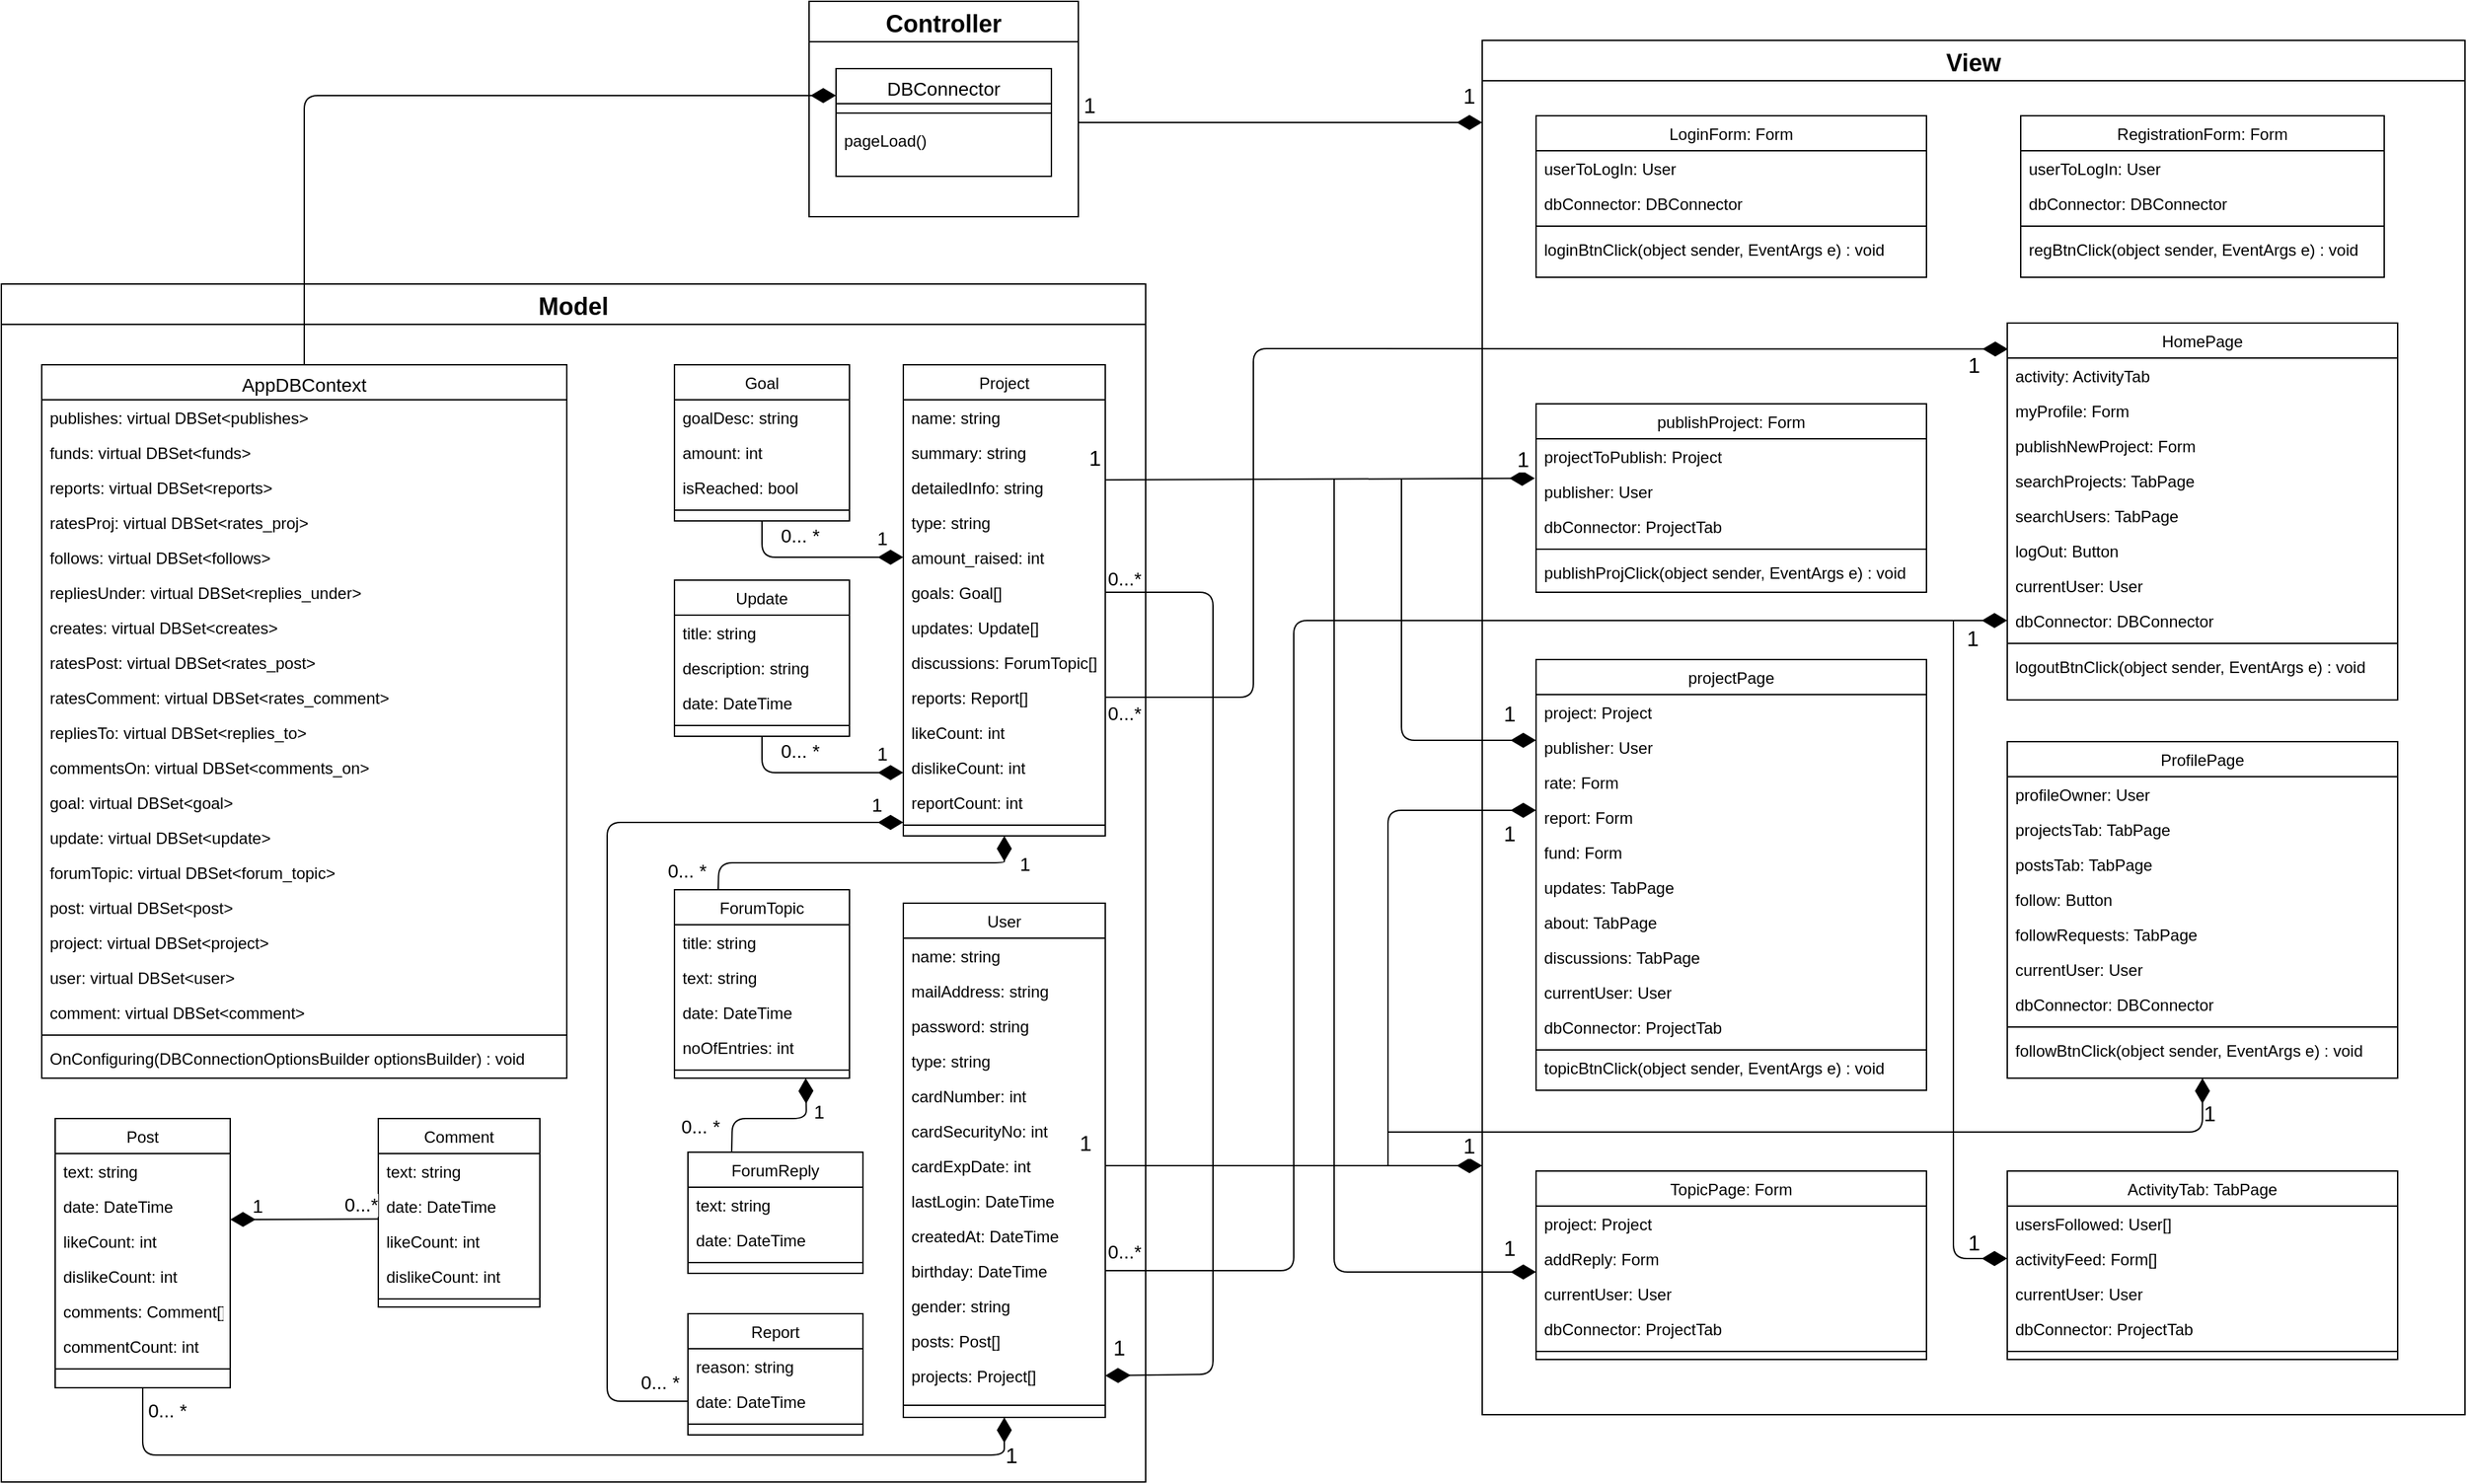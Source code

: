 <mxfile version="14.8.3" type="device"><diagram id="C5RBs43oDa-KdzZeNtuy" name="Page-1"><mxGraphModel dx="3793" dy="1563" grid="1" gridSize="10" guides="1" tooltips="1" connect="1" arrows="1" fold="1" page="1" pageScale="1" pageWidth="827" pageHeight="1169" math="0" shadow="0"><root><mxCell id="WIyWlLk6GJQsqaUBKTNV-0"/><mxCell id="WIyWlLk6GJQsqaUBKTNV-1" parent="WIyWlLk6GJQsqaUBKTNV-0"/><mxCell id="nCP93_qQs0FO8zCrj4XU-2" value="AppDBContext" style="swimlane;fontStyle=0;align=center;verticalAlign=top;childLayout=stackLayout;horizontal=1;startSize=26;horizontalStack=0;resizeParent=1;resizeLast=0;collapsible=1;marginBottom=0;rounded=0;shadow=0;strokeWidth=1;fontSize=14;" vertex="1" parent="WIyWlLk6GJQsqaUBKTNV-1"><mxGeometry x="-680" y="330" width="390" height="530" as="geometry"><mxRectangle x="230" y="140" width="160" height="26" as="alternateBounds"/></mxGeometry></mxCell><mxCell id="nCP93_qQs0FO8zCrj4XU-5" value="publishes: virtual DBSet&lt;publishes&gt;" style="text;align=left;verticalAlign=top;spacingLeft=4;spacingRight=4;overflow=hidden;rotatable=0;points=[[0,0.5],[1,0.5]];portConstraint=eastwest;" vertex="1" parent="nCP93_qQs0FO8zCrj4XU-2"><mxGeometry y="26" width="390" height="26" as="geometry"/></mxCell><mxCell id="nCP93_qQs0FO8zCrj4XU-9" value="funds: virtual DBSet&lt;funds&gt;" style="text;align=left;verticalAlign=top;spacingLeft=4;spacingRight=4;overflow=hidden;rotatable=0;points=[[0,0.5],[1,0.5]];portConstraint=eastwest;" vertex="1" parent="nCP93_qQs0FO8zCrj4XU-2"><mxGeometry y="52" width="390" height="26" as="geometry"/></mxCell><mxCell id="nCP93_qQs0FO8zCrj4XU-10" value="reports: virtual DBSet&lt;reports&gt;" style="text;align=left;verticalAlign=top;spacingLeft=4;spacingRight=4;overflow=hidden;rotatable=0;points=[[0,0.5],[1,0.5]];portConstraint=eastwest;" vertex="1" parent="nCP93_qQs0FO8zCrj4XU-2"><mxGeometry y="78" width="390" height="26" as="geometry"/></mxCell><mxCell id="nCP93_qQs0FO8zCrj4XU-8" value="ratesProj: virtual DBSet&lt;rates_proj&gt;" style="text;align=left;verticalAlign=top;spacingLeft=4;spacingRight=4;overflow=hidden;rotatable=0;points=[[0,0.5],[1,0.5]];portConstraint=eastwest;" vertex="1" parent="nCP93_qQs0FO8zCrj4XU-2"><mxGeometry y="104" width="390" height="26" as="geometry"/></mxCell><mxCell id="nCP93_qQs0FO8zCrj4XU-11" value="follows: virtual DBSet&lt;follows&gt;" style="text;align=left;verticalAlign=top;spacingLeft=4;spacingRight=4;overflow=hidden;rotatable=0;points=[[0,0.5],[1,0.5]];portConstraint=eastwest;" vertex="1" parent="nCP93_qQs0FO8zCrj4XU-2"><mxGeometry y="130" width="390" height="26" as="geometry"/></mxCell><mxCell id="nCP93_qQs0FO8zCrj4XU-12" value="repliesUnder: virtual DBSet&lt;replies_under&gt;" style="text;align=left;verticalAlign=top;spacingLeft=4;spacingRight=4;overflow=hidden;rotatable=0;points=[[0,0.5],[1,0.5]];portConstraint=eastwest;" vertex="1" parent="nCP93_qQs0FO8zCrj4XU-2"><mxGeometry y="156" width="390" height="26" as="geometry"/></mxCell><mxCell id="nCP93_qQs0FO8zCrj4XU-13" value="creates: virtual DBSet&lt;creates&gt;" style="text;align=left;verticalAlign=top;spacingLeft=4;spacingRight=4;overflow=hidden;rotatable=0;points=[[0,0.5],[1,0.5]];portConstraint=eastwest;" vertex="1" parent="nCP93_qQs0FO8zCrj4XU-2"><mxGeometry y="182" width="390" height="26" as="geometry"/></mxCell><mxCell id="nCP93_qQs0FO8zCrj4XU-14" value="ratesPost: virtual DBSet&lt;rates_post&gt;" style="text;align=left;verticalAlign=top;spacingLeft=4;spacingRight=4;overflow=hidden;rotatable=0;points=[[0,0.5],[1,0.5]];portConstraint=eastwest;" vertex="1" parent="nCP93_qQs0FO8zCrj4XU-2"><mxGeometry y="208" width="390" height="26" as="geometry"/></mxCell><mxCell id="nCP93_qQs0FO8zCrj4XU-6" value="ratesComment: virtual DBSet&lt;rates_comment&gt;" style="text;align=left;verticalAlign=top;spacingLeft=4;spacingRight=4;overflow=hidden;rotatable=0;points=[[0,0.5],[1,0.5]];portConstraint=eastwest;" vertex="1" parent="nCP93_qQs0FO8zCrj4XU-2"><mxGeometry y="234" width="390" height="26" as="geometry"/></mxCell><mxCell id="nCP93_qQs0FO8zCrj4XU-17" value="repliesTo: virtual DBSet&lt;replies_to&gt;" style="text;align=left;verticalAlign=top;spacingLeft=4;spacingRight=4;overflow=hidden;rotatable=0;points=[[0,0.5],[1,0.5]];portConstraint=eastwest;" vertex="1" parent="nCP93_qQs0FO8zCrj4XU-2"><mxGeometry y="260" width="390" height="26" as="geometry"/></mxCell><mxCell id="nCP93_qQs0FO8zCrj4XU-27" value="commentsOn: virtual DBSet&lt;comments_on&gt;" style="text;align=left;verticalAlign=top;spacingLeft=4;spacingRight=4;overflow=hidden;rotatable=0;points=[[0,0.5],[1,0.5]];portConstraint=eastwest;" vertex="1" parent="nCP93_qQs0FO8zCrj4XU-2"><mxGeometry y="286" width="390" height="26" as="geometry"/></mxCell><mxCell id="nCP93_qQs0FO8zCrj4XU-28" value="goal: virtual DBSet&lt;goal&gt;" style="text;align=left;verticalAlign=top;spacingLeft=4;spacingRight=4;overflow=hidden;rotatable=0;points=[[0,0.5],[1,0.5]];portConstraint=eastwest;" vertex="1" parent="nCP93_qQs0FO8zCrj4XU-2"><mxGeometry y="312" width="390" height="26" as="geometry"/></mxCell><mxCell id="nCP93_qQs0FO8zCrj4XU-29" value="update: virtual DBSet&lt;update&gt;" style="text;align=left;verticalAlign=top;spacingLeft=4;spacingRight=4;overflow=hidden;rotatable=0;points=[[0,0.5],[1,0.5]];portConstraint=eastwest;" vertex="1" parent="nCP93_qQs0FO8zCrj4XU-2"><mxGeometry y="338" width="390" height="26" as="geometry"/></mxCell><mxCell id="nCP93_qQs0FO8zCrj4XU-30" value="forumTopic: virtual DBSet&lt;forum_topic&gt;" style="text;align=left;verticalAlign=top;spacingLeft=4;spacingRight=4;overflow=hidden;rotatable=0;points=[[0,0.5],[1,0.5]];portConstraint=eastwest;" vertex="1" parent="nCP93_qQs0FO8zCrj4XU-2"><mxGeometry y="364" width="390" height="26" as="geometry"/></mxCell><mxCell id="nCP93_qQs0FO8zCrj4XU-32" value="post: virtual DBSet&lt;post&gt;" style="text;align=left;verticalAlign=top;spacingLeft=4;spacingRight=4;overflow=hidden;rotatable=0;points=[[0,0.5],[1,0.5]];portConstraint=eastwest;" vertex="1" parent="nCP93_qQs0FO8zCrj4XU-2"><mxGeometry y="390" width="390" height="26" as="geometry"/></mxCell><mxCell id="nCP93_qQs0FO8zCrj4XU-33" value="project: virtual DBSet&lt;project&gt;" style="text;align=left;verticalAlign=top;spacingLeft=4;spacingRight=4;overflow=hidden;rotatable=0;points=[[0,0.5],[1,0.5]];portConstraint=eastwest;" vertex="1" parent="nCP93_qQs0FO8zCrj4XU-2"><mxGeometry y="416" width="390" height="26" as="geometry"/></mxCell><mxCell id="nCP93_qQs0FO8zCrj4XU-34" value="user: virtual DBSet&lt;user&gt;" style="text;align=left;verticalAlign=top;spacingLeft=4;spacingRight=4;overflow=hidden;rotatable=0;points=[[0,0.5],[1,0.5]];portConstraint=eastwest;" vertex="1" parent="nCP93_qQs0FO8zCrj4XU-2"><mxGeometry y="442" width="390" height="26" as="geometry"/></mxCell><mxCell id="nCP93_qQs0FO8zCrj4XU-16" value="comment: virtual DBSet&lt;comment&gt;" style="text;align=left;verticalAlign=top;spacingLeft=4;spacingRight=4;overflow=hidden;rotatable=0;points=[[0,0.5],[1,0.5]];portConstraint=eastwest;" vertex="1" parent="nCP93_qQs0FO8zCrj4XU-2"><mxGeometry y="468" width="390" height="26" as="geometry"/></mxCell><mxCell id="nCP93_qQs0FO8zCrj4XU-3" value="" style="line;html=1;strokeWidth=1;align=left;verticalAlign=middle;spacingTop=-1;spacingLeft=3;spacingRight=3;rotatable=0;labelPosition=right;points=[];portConstraint=eastwest;" vertex="1" parent="nCP93_qQs0FO8zCrj4XU-2"><mxGeometry y="494" width="390" height="8" as="geometry"/></mxCell><mxCell id="nCP93_qQs0FO8zCrj4XU-4" value="OnConfiguring(DBConnectionOptionsBuilder optionsBuilder) : void" style="text;align=left;verticalAlign=top;spacingLeft=4;spacingRight=4;overflow=hidden;rotatable=0;points=[[0,0.5],[1,0.5]];portConstraint=eastwest;" vertex="1" parent="nCP93_qQs0FO8zCrj4XU-2"><mxGeometry y="502" width="390" height="26" as="geometry"/></mxCell><mxCell id="nCP93_qQs0FO8zCrj4XU-19" value="Controller" style="swimlane;fontSize=18;startSize=30;" vertex="1" parent="WIyWlLk6GJQsqaUBKTNV-1"><mxGeometry x="-110" y="60" width="200" height="160" as="geometry"/></mxCell><mxCell id="zkfFHV4jXpPFQw0GAbJ--0" value="DBConnector" style="swimlane;fontStyle=0;align=center;verticalAlign=top;childLayout=stackLayout;horizontal=1;startSize=26;horizontalStack=0;resizeParent=1;resizeLast=0;collapsible=1;marginBottom=0;rounded=0;shadow=0;strokeWidth=1;fontSize=14;" parent="nCP93_qQs0FO8zCrj4XU-19" vertex="1"><mxGeometry x="20" y="50" width="160" height="80" as="geometry"><mxRectangle x="230" y="140" width="160" height="26" as="alternateBounds"/></mxGeometry></mxCell><mxCell id="zkfFHV4jXpPFQw0GAbJ--4" value="" style="line;html=1;strokeWidth=1;align=left;verticalAlign=middle;spacingTop=-1;spacingLeft=3;spacingRight=3;rotatable=0;labelPosition=right;points=[];portConstraint=eastwest;" parent="zkfFHV4jXpPFQw0GAbJ--0" vertex="1"><mxGeometry y="26" width="160" height="14" as="geometry"/></mxCell><mxCell id="zkfFHV4jXpPFQw0GAbJ--5" value="pageLoad()" style="text;align=left;verticalAlign=top;spacingLeft=4;spacingRight=4;overflow=hidden;rotatable=0;points=[[0,0.5],[1,0.5]];portConstraint=eastwest;" parent="zkfFHV4jXpPFQw0GAbJ--0" vertex="1"><mxGeometry y="40" width="160" height="26" as="geometry"/></mxCell><mxCell id="nCP93_qQs0FO8zCrj4XU-20" value="View" style="swimlane;fontSize=18;startSize=30;" vertex="1" parent="WIyWlLk6GJQsqaUBKTNV-1"><mxGeometry x="390" y="89" width="730" height="1021" as="geometry"/></mxCell><mxCell id="nCP93_qQs0FO8zCrj4XU-139" value="LoginForm: Form" style="swimlane;fontStyle=0;align=center;verticalAlign=top;childLayout=stackLayout;horizontal=1;startSize=26;horizontalStack=0;resizeParent=1;resizeLast=0;collapsible=1;marginBottom=0;rounded=0;shadow=0;strokeWidth=1;" vertex="1" parent="nCP93_qQs0FO8zCrj4XU-20"><mxGeometry x="40" y="56" width="290" height="120" as="geometry"><mxRectangle x="230" y="140" width="160" height="26" as="alternateBounds"/></mxGeometry></mxCell><mxCell id="nCP93_qQs0FO8zCrj4XU-150" value="userToLogIn: User" style="text;align=left;verticalAlign=top;spacingLeft=4;spacingRight=4;overflow=hidden;rotatable=0;points=[[0,0.5],[1,0.5]];portConstraint=eastwest;" vertex="1" parent="nCP93_qQs0FO8zCrj4XU-139"><mxGeometry y="26" width="290" height="26" as="geometry"/></mxCell><mxCell id="nCP93_qQs0FO8zCrj4XU-140" value="dbConnector: DBConnector" style="text;align=left;verticalAlign=top;spacingLeft=4;spacingRight=4;overflow=hidden;rotatable=0;points=[[0,0.5],[1,0.5]];portConstraint=eastwest;" vertex="1" parent="nCP93_qQs0FO8zCrj4XU-139"><mxGeometry y="52" width="290" height="26" as="geometry"/></mxCell><mxCell id="nCP93_qQs0FO8zCrj4XU-148" value="" style="line;html=1;strokeWidth=1;align=left;verticalAlign=middle;spacingTop=-1;spacingLeft=3;spacingRight=3;rotatable=0;labelPosition=right;points=[];portConstraint=eastwest;" vertex="1" parent="nCP93_qQs0FO8zCrj4XU-139"><mxGeometry y="78" width="290" height="8" as="geometry"/></mxCell><mxCell id="nCP93_qQs0FO8zCrj4XU-151" value="loginBtnClick(object sender, EventArgs e) : void" style="text;align=left;verticalAlign=top;spacingLeft=4;spacingRight=4;overflow=hidden;rotatable=0;points=[[0,0.5],[1,0.5]];portConstraint=eastwest;" vertex="1" parent="nCP93_qQs0FO8zCrj4XU-139"><mxGeometry y="86" width="290" height="26" as="geometry"/></mxCell><mxCell id="nCP93_qQs0FO8zCrj4XU-152" value="RegistrationForm: Form" style="swimlane;fontStyle=0;align=center;verticalAlign=top;childLayout=stackLayout;horizontal=1;startSize=26;horizontalStack=0;resizeParent=1;resizeLast=0;collapsible=1;marginBottom=0;rounded=0;shadow=0;strokeWidth=1;" vertex="1" parent="nCP93_qQs0FO8zCrj4XU-20"><mxGeometry x="400" y="56" width="270" height="120" as="geometry"><mxRectangle x="230" y="140" width="160" height="26" as="alternateBounds"/></mxGeometry></mxCell><mxCell id="nCP93_qQs0FO8zCrj4XU-153" value="userToLogIn: User" style="text;align=left;verticalAlign=top;spacingLeft=4;spacingRight=4;overflow=hidden;rotatable=0;points=[[0,0.5],[1,0.5]];portConstraint=eastwest;" vertex="1" parent="nCP93_qQs0FO8zCrj4XU-152"><mxGeometry y="26" width="270" height="26" as="geometry"/></mxCell><mxCell id="nCP93_qQs0FO8zCrj4XU-154" value="dbConnector: DBConnector" style="text;align=left;verticalAlign=top;spacingLeft=4;spacingRight=4;overflow=hidden;rotatable=0;points=[[0,0.5],[1,0.5]];portConstraint=eastwest;" vertex="1" parent="nCP93_qQs0FO8zCrj4XU-152"><mxGeometry y="52" width="270" height="26" as="geometry"/></mxCell><mxCell id="nCP93_qQs0FO8zCrj4XU-155" value="" style="line;html=1;strokeWidth=1;align=left;verticalAlign=middle;spacingTop=-1;spacingLeft=3;spacingRight=3;rotatable=0;labelPosition=right;points=[];portConstraint=eastwest;" vertex="1" parent="nCP93_qQs0FO8zCrj4XU-152"><mxGeometry y="78" width="270" height="8" as="geometry"/></mxCell><mxCell id="nCP93_qQs0FO8zCrj4XU-156" value="regBtnClick(object sender, EventArgs e) : void" style="text;align=left;verticalAlign=top;spacingLeft=4;spacingRight=4;overflow=hidden;rotatable=0;points=[[0,0.5],[1,0.5]];portConstraint=eastwest;" vertex="1" parent="nCP93_qQs0FO8zCrj4XU-152"><mxGeometry y="86" width="270" height="26" as="geometry"/></mxCell><mxCell id="nCP93_qQs0FO8zCrj4XU-157" value="HomePage" style="swimlane;fontStyle=0;align=center;verticalAlign=top;childLayout=stackLayout;horizontal=1;startSize=26;horizontalStack=0;resizeParent=1;resizeLast=0;collapsible=1;marginBottom=0;rounded=0;shadow=0;strokeWidth=1;" vertex="1" parent="nCP93_qQs0FO8zCrj4XU-20"><mxGeometry x="390" y="210" width="290" height="280" as="geometry"><mxRectangle x="230" y="140" width="160" height="26" as="alternateBounds"/></mxGeometry></mxCell><mxCell id="nCP93_qQs0FO8zCrj4XU-158" value="activity: ActivityTab" style="text;align=left;verticalAlign=top;spacingLeft=4;spacingRight=4;overflow=hidden;rotatable=0;points=[[0,0.5],[1,0.5]];portConstraint=eastwest;" vertex="1" parent="nCP93_qQs0FO8zCrj4XU-157"><mxGeometry y="26" width="290" height="26" as="geometry"/></mxCell><mxCell id="nCP93_qQs0FO8zCrj4XU-163" value="myProfile: Form" style="text;align=left;verticalAlign=top;spacingLeft=4;spacingRight=4;overflow=hidden;rotatable=0;points=[[0,0.5],[1,0.5]];portConstraint=eastwest;" vertex="1" parent="nCP93_qQs0FO8zCrj4XU-157"><mxGeometry y="52" width="290" height="26" as="geometry"/></mxCell><mxCell id="nCP93_qQs0FO8zCrj4XU-164" value="publishNewProject: Form" style="text;align=left;verticalAlign=top;spacingLeft=4;spacingRight=4;overflow=hidden;rotatable=0;points=[[0,0.5],[1,0.5]];portConstraint=eastwest;" vertex="1" parent="nCP93_qQs0FO8zCrj4XU-157"><mxGeometry y="78" width="290" height="26" as="geometry"/></mxCell><mxCell id="nCP93_qQs0FO8zCrj4XU-166" value="searchProjects: TabPage" style="text;align=left;verticalAlign=top;spacingLeft=4;spacingRight=4;overflow=hidden;rotatable=0;points=[[0,0.5],[1,0.5]];portConstraint=eastwest;" vertex="1" parent="nCP93_qQs0FO8zCrj4XU-157"><mxGeometry y="104" width="290" height="26" as="geometry"/></mxCell><mxCell id="nCP93_qQs0FO8zCrj4XU-165" value="searchUsers: TabPage" style="text;align=left;verticalAlign=top;spacingLeft=4;spacingRight=4;overflow=hidden;rotatable=0;points=[[0,0.5],[1,0.5]];portConstraint=eastwest;" vertex="1" parent="nCP93_qQs0FO8zCrj4XU-157"><mxGeometry y="130" width="290" height="26" as="geometry"/></mxCell><mxCell id="nCP93_qQs0FO8zCrj4XU-167" value="logOut: Button" style="text;align=left;verticalAlign=top;spacingLeft=4;spacingRight=4;overflow=hidden;rotatable=0;points=[[0,0.5],[1,0.5]];portConstraint=eastwest;" vertex="1" parent="nCP93_qQs0FO8zCrj4XU-157"><mxGeometry y="156" width="290" height="26" as="geometry"/></mxCell><mxCell id="nCP93_qQs0FO8zCrj4XU-183" value="currentUser: User" style="text;align=left;verticalAlign=top;spacingLeft=4;spacingRight=4;overflow=hidden;rotatable=0;points=[[0,0.5],[1,0.5]];portConstraint=eastwest;" vertex="1" parent="nCP93_qQs0FO8zCrj4XU-157"><mxGeometry y="182" width="290" height="26" as="geometry"/></mxCell><mxCell id="nCP93_qQs0FO8zCrj4XU-159" value="dbConnector: DBConnector" style="text;align=left;verticalAlign=top;spacingLeft=4;spacingRight=4;overflow=hidden;rotatable=0;points=[[0,0.5],[1,0.5]];portConstraint=eastwest;" vertex="1" parent="nCP93_qQs0FO8zCrj4XU-157"><mxGeometry y="208" width="290" height="26" as="geometry"/></mxCell><mxCell id="nCP93_qQs0FO8zCrj4XU-160" value="" style="line;html=1;strokeWidth=1;align=left;verticalAlign=middle;spacingTop=-1;spacingLeft=3;spacingRight=3;rotatable=0;labelPosition=right;points=[];portConstraint=eastwest;" vertex="1" parent="nCP93_qQs0FO8zCrj4XU-157"><mxGeometry y="234" width="290" height="8" as="geometry"/></mxCell><mxCell id="nCP93_qQs0FO8zCrj4XU-161" value="logoutBtnClick(object sender, EventArgs e) : void" style="text;align=left;verticalAlign=top;spacingLeft=4;spacingRight=4;overflow=hidden;rotatable=0;points=[[0,0.5],[1,0.5]];portConstraint=eastwest;" vertex="1" parent="nCP93_qQs0FO8zCrj4XU-157"><mxGeometry y="242" width="290" height="26" as="geometry"/></mxCell><mxCell id="nCP93_qQs0FO8zCrj4XU-168" value="publishProject: Form" style="swimlane;fontStyle=0;align=center;verticalAlign=top;childLayout=stackLayout;horizontal=1;startSize=26;horizontalStack=0;resizeParent=1;resizeLast=0;collapsible=1;marginBottom=0;rounded=0;shadow=0;strokeWidth=1;" vertex="1" parent="nCP93_qQs0FO8zCrj4XU-20"><mxGeometry x="40" y="270" width="290" height="140" as="geometry"><mxRectangle x="230" y="140" width="160" height="26" as="alternateBounds"/></mxGeometry></mxCell><mxCell id="nCP93_qQs0FO8zCrj4XU-170" value="projectToPublish: Project" style="text;align=left;verticalAlign=top;spacingLeft=4;spacingRight=4;overflow=hidden;rotatable=0;points=[[0,0.5],[1,0.5]];portConstraint=eastwest;" vertex="1" parent="nCP93_qQs0FO8zCrj4XU-168"><mxGeometry y="26" width="290" height="26" as="geometry"/></mxCell><mxCell id="nCP93_qQs0FO8zCrj4XU-169" value="publisher: User" style="text;align=left;verticalAlign=top;spacingLeft=4;spacingRight=4;overflow=hidden;rotatable=0;points=[[0,0.5],[1,0.5]];portConstraint=eastwest;" vertex="1" parent="nCP93_qQs0FO8zCrj4XU-168"><mxGeometry y="52" width="290" height="26" as="geometry"/></mxCell><mxCell id="nCP93_qQs0FO8zCrj4XU-171" value="dbConnector: ProjectTab" style="text;align=left;verticalAlign=top;spacingLeft=4;spacingRight=4;overflow=hidden;rotatable=0;points=[[0,0.5],[1,0.5]];portConstraint=eastwest;" vertex="1" parent="nCP93_qQs0FO8zCrj4XU-168"><mxGeometry y="78" width="290" height="26" as="geometry"/></mxCell><mxCell id="nCP93_qQs0FO8zCrj4XU-176" value="" style="line;html=1;strokeWidth=1;align=left;verticalAlign=middle;spacingTop=-1;spacingLeft=3;spacingRight=3;rotatable=0;labelPosition=right;points=[];portConstraint=eastwest;" vertex="1" parent="nCP93_qQs0FO8zCrj4XU-168"><mxGeometry y="104" width="290" height="8" as="geometry"/></mxCell><mxCell id="nCP93_qQs0FO8zCrj4XU-177" value="publishProjClick(object sender, EventArgs e) : void" style="text;align=left;verticalAlign=top;spacingLeft=4;spacingRight=4;overflow=hidden;rotatable=0;points=[[0,0.5],[1,0.5]];portConstraint=eastwest;" vertex="1" parent="nCP93_qQs0FO8zCrj4XU-168"><mxGeometry y="112" width="290" height="26" as="geometry"/></mxCell><mxCell id="nCP93_qQs0FO8zCrj4XU-240" value="topicBtnClick(object sender, EventArgs e) : void" style="text;align=left;verticalAlign=top;spacingLeft=4;spacingRight=4;overflow=hidden;rotatable=0;points=[[0,0.5],[1,0.5]];portConstraint=eastwest;" vertex="1" parent="nCP93_qQs0FO8zCrj4XU-20"><mxGeometry x="40" y="750" width="290" height="26" as="geometry"/></mxCell><mxCell id="nCP93_qQs0FO8zCrj4XU-261" value="TopicPage: Form" style="swimlane;fontStyle=0;align=center;verticalAlign=top;childLayout=stackLayout;horizontal=1;startSize=26;horizontalStack=0;resizeParent=1;resizeLast=0;collapsible=1;marginBottom=0;rounded=0;shadow=0;strokeWidth=1;" vertex="1" parent="nCP93_qQs0FO8zCrj4XU-20"><mxGeometry x="40" y="840" width="290" height="140" as="geometry"><mxRectangle x="230" y="140" width="160" height="26" as="alternateBounds"/></mxGeometry></mxCell><mxCell id="nCP93_qQs0FO8zCrj4XU-262" value="project: Project" style="text;align=left;verticalAlign=top;spacingLeft=4;spacingRight=4;overflow=hidden;rotatable=0;points=[[0,0.5],[1,0.5]];portConstraint=eastwest;" vertex="1" parent="nCP93_qQs0FO8zCrj4XU-261"><mxGeometry y="26" width="290" height="26" as="geometry"/></mxCell><mxCell id="nCP93_qQs0FO8zCrj4XU-285" value="addReply: Form" style="text;align=left;verticalAlign=top;spacingLeft=4;spacingRight=4;overflow=hidden;rotatable=0;points=[[0,0.5],[1,0.5]];portConstraint=eastwest;" vertex="1" parent="nCP93_qQs0FO8zCrj4XU-261"><mxGeometry y="52" width="290" height="26" as="geometry"/></mxCell><mxCell id="nCP93_qQs0FO8zCrj4XU-263" value="currentUser: User" style="text;align=left;verticalAlign=top;spacingLeft=4;spacingRight=4;overflow=hidden;rotatable=0;points=[[0,0.5],[1,0.5]];portConstraint=eastwest;" vertex="1" parent="nCP93_qQs0FO8zCrj4XU-261"><mxGeometry y="78" width="290" height="26" as="geometry"/></mxCell><mxCell id="nCP93_qQs0FO8zCrj4XU-264" value="dbConnector: ProjectTab" style="text;align=left;verticalAlign=top;spacingLeft=4;spacingRight=4;overflow=hidden;rotatable=0;points=[[0,0.5],[1,0.5]];portConstraint=eastwest;" vertex="1" parent="nCP93_qQs0FO8zCrj4XU-261"><mxGeometry y="104" width="290" height="26" as="geometry"/></mxCell><mxCell id="nCP93_qQs0FO8zCrj4XU-265" value="" style="line;html=1;strokeWidth=1;align=left;verticalAlign=middle;spacingTop=-1;spacingLeft=3;spacingRight=3;rotatable=0;labelPosition=right;points=[];portConstraint=eastwest;" vertex="1" parent="nCP93_qQs0FO8zCrj4XU-261"><mxGeometry y="130" width="290" height="8" as="geometry"/></mxCell><mxCell id="nCP93_qQs0FO8zCrj4XU-319" value="ActivityTab: TabPage" style="swimlane;fontStyle=0;align=center;verticalAlign=top;childLayout=stackLayout;horizontal=1;startSize=26;horizontalStack=0;resizeParent=1;resizeLast=0;collapsible=1;marginBottom=0;rounded=0;shadow=0;strokeWidth=1;" vertex="1" parent="nCP93_qQs0FO8zCrj4XU-20"><mxGeometry x="390" y="840" width="290" height="140" as="geometry"><mxRectangle x="230" y="140" width="160" height="26" as="alternateBounds"/></mxGeometry></mxCell><mxCell id="nCP93_qQs0FO8zCrj4XU-320" value="usersFollowed: User[]" style="text;align=left;verticalAlign=top;spacingLeft=4;spacingRight=4;overflow=hidden;rotatable=0;points=[[0,0.5],[1,0.5]];portConstraint=eastwest;" vertex="1" parent="nCP93_qQs0FO8zCrj4XU-319"><mxGeometry y="26" width="290" height="26" as="geometry"/></mxCell><mxCell id="nCP93_qQs0FO8zCrj4XU-321" value="activityFeed: Form[]" style="text;align=left;verticalAlign=top;spacingLeft=4;spacingRight=4;overflow=hidden;rotatable=0;points=[[0,0.5],[1,0.5]];portConstraint=eastwest;" vertex="1" parent="nCP93_qQs0FO8zCrj4XU-319"><mxGeometry y="52" width="290" height="26" as="geometry"/></mxCell><mxCell id="nCP93_qQs0FO8zCrj4XU-322" value="currentUser: User" style="text;align=left;verticalAlign=top;spacingLeft=4;spacingRight=4;overflow=hidden;rotatable=0;points=[[0,0.5],[1,0.5]];portConstraint=eastwest;" vertex="1" parent="nCP93_qQs0FO8zCrj4XU-319"><mxGeometry y="78" width="290" height="26" as="geometry"/></mxCell><mxCell id="nCP93_qQs0FO8zCrj4XU-323" value="dbConnector: ProjectTab" style="text;align=left;verticalAlign=top;spacingLeft=4;spacingRight=4;overflow=hidden;rotatable=0;points=[[0,0.5],[1,0.5]];portConstraint=eastwest;" vertex="1" parent="nCP93_qQs0FO8zCrj4XU-319"><mxGeometry y="104" width="290" height="26" as="geometry"/></mxCell><mxCell id="nCP93_qQs0FO8zCrj4XU-324" value="" style="line;html=1;strokeWidth=1;align=left;verticalAlign=middle;spacingTop=-1;spacingLeft=3;spacingRight=3;rotatable=0;labelPosition=right;points=[];portConstraint=eastwest;" vertex="1" parent="nCP93_qQs0FO8zCrj4XU-319"><mxGeometry y="130" width="290" height="8" as="geometry"/></mxCell><mxCell id="nCP93_qQs0FO8zCrj4XU-23" value="Model" style="swimlane;fontSize=18;startSize=30;" vertex="1" parent="WIyWlLk6GJQsqaUBKTNV-1"><mxGeometry x="-710" y="270" width="850" height="890" as="geometry"/></mxCell><mxCell id="nCP93_qQs0FO8zCrj4XU-56" value="Goal" style="swimlane;fontStyle=0;align=center;verticalAlign=top;childLayout=stackLayout;horizontal=1;startSize=26;horizontalStack=0;resizeParent=1;resizeLast=0;collapsible=1;marginBottom=0;rounded=0;shadow=0;strokeWidth=1;" vertex="1" parent="nCP93_qQs0FO8zCrj4XU-23"><mxGeometry x="500" y="60" width="130" height="116" as="geometry"><mxRectangle x="230" y="140" width="160" height="26" as="alternateBounds"/></mxGeometry></mxCell><mxCell id="nCP93_qQs0FO8zCrj4XU-57" value="goalDesc: string" style="text;align=left;verticalAlign=top;spacingLeft=4;spacingRight=4;overflow=hidden;rotatable=0;points=[[0,0.5],[1,0.5]];portConstraint=eastwest;" vertex="1" parent="nCP93_qQs0FO8zCrj4XU-56"><mxGeometry y="26" width="130" height="26" as="geometry"/></mxCell><mxCell id="nCP93_qQs0FO8zCrj4XU-58" value="amount: int" style="text;align=left;verticalAlign=top;spacingLeft=4;spacingRight=4;overflow=hidden;rotatable=0;points=[[0,0.5],[1,0.5]];portConstraint=eastwest;" vertex="1" parent="nCP93_qQs0FO8zCrj4XU-56"><mxGeometry y="52" width="130" height="26" as="geometry"/></mxCell><mxCell id="nCP93_qQs0FO8zCrj4XU-59" value="isReached: bool" style="text;align=left;verticalAlign=top;spacingLeft=4;spacingRight=4;overflow=hidden;rotatable=0;points=[[0,0.5],[1,0.5]];portConstraint=eastwest;" vertex="1" parent="nCP93_qQs0FO8zCrj4XU-56"><mxGeometry y="78" width="130" height="26" as="geometry"/></mxCell><mxCell id="nCP93_qQs0FO8zCrj4XU-75" value="" style="line;html=1;strokeWidth=1;align=left;verticalAlign=middle;spacingTop=-1;spacingLeft=3;spacingRight=3;rotatable=0;labelPosition=right;points=[];portConstraint=eastwest;" vertex="1" parent="nCP93_qQs0FO8zCrj4XU-56"><mxGeometry y="104" width="130" height="8" as="geometry"/></mxCell><mxCell id="nCP93_qQs0FO8zCrj4XU-78" value="Update" style="swimlane;fontStyle=0;align=center;verticalAlign=top;childLayout=stackLayout;horizontal=1;startSize=26;horizontalStack=0;resizeParent=1;resizeLast=0;collapsible=1;marginBottom=0;rounded=0;shadow=0;strokeWidth=1;" vertex="1" parent="nCP93_qQs0FO8zCrj4XU-23"><mxGeometry x="500" y="220" width="130" height="116" as="geometry"><mxRectangle x="230" y="140" width="160" height="26" as="alternateBounds"/></mxGeometry></mxCell><mxCell id="nCP93_qQs0FO8zCrj4XU-79" value="title: string" style="text;align=left;verticalAlign=top;spacingLeft=4;spacingRight=4;overflow=hidden;rotatable=0;points=[[0,0.5],[1,0.5]];portConstraint=eastwest;" vertex="1" parent="nCP93_qQs0FO8zCrj4XU-78"><mxGeometry y="26" width="130" height="26" as="geometry"/></mxCell><mxCell id="nCP93_qQs0FO8zCrj4XU-80" value="description: string" style="text;align=left;verticalAlign=top;spacingLeft=4;spacingRight=4;overflow=hidden;rotatable=0;points=[[0,0.5],[1,0.5]];portConstraint=eastwest;" vertex="1" parent="nCP93_qQs0FO8zCrj4XU-78"><mxGeometry y="52" width="130" height="26" as="geometry"/></mxCell><mxCell id="nCP93_qQs0FO8zCrj4XU-81" value="date: DateTime" style="text;align=left;verticalAlign=top;spacingLeft=4;spacingRight=4;overflow=hidden;rotatable=0;points=[[0,0.5],[1,0.5]];portConstraint=eastwest;" vertex="1" parent="nCP93_qQs0FO8zCrj4XU-78"><mxGeometry y="78" width="130" height="26" as="geometry"/></mxCell><mxCell id="nCP93_qQs0FO8zCrj4XU-82" value="" style="line;html=1;strokeWidth=1;align=left;verticalAlign=middle;spacingTop=-1;spacingLeft=3;spacingRight=3;rotatable=0;labelPosition=right;points=[];portConstraint=eastwest;" vertex="1" parent="nCP93_qQs0FO8zCrj4XU-78"><mxGeometry y="104" width="130" height="8" as="geometry"/></mxCell><mxCell id="nCP93_qQs0FO8zCrj4XU-83" value="ForumTopic" style="swimlane;fontStyle=0;align=center;verticalAlign=top;childLayout=stackLayout;horizontal=1;startSize=26;horizontalStack=0;resizeParent=1;resizeLast=0;collapsible=1;marginBottom=0;rounded=0;shadow=0;strokeWidth=1;" vertex="1" parent="nCP93_qQs0FO8zCrj4XU-23"><mxGeometry x="500" y="450" width="130" height="140" as="geometry"><mxRectangle x="230" y="140" width="160" height="26" as="alternateBounds"/></mxGeometry></mxCell><mxCell id="nCP93_qQs0FO8zCrj4XU-84" value="title: string" style="text;align=left;verticalAlign=top;spacingLeft=4;spacingRight=4;overflow=hidden;rotatable=0;points=[[0,0.5],[1,0.5]];portConstraint=eastwest;" vertex="1" parent="nCP93_qQs0FO8zCrj4XU-83"><mxGeometry y="26" width="130" height="26" as="geometry"/></mxCell><mxCell id="nCP93_qQs0FO8zCrj4XU-85" value="text: string" style="text;align=left;verticalAlign=top;spacingLeft=4;spacingRight=4;overflow=hidden;rotatable=0;points=[[0,0.5],[1,0.5]];portConstraint=eastwest;" vertex="1" parent="nCP93_qQs0FO8zCrj4XU-83"><mxGeometry y="52" width="130" height="26" as="geometry"/></mxCell><mxCell id="nCP93_qQs0FO8zCrj4XU-86" value="date: DateTime" style="text;align=left;verticalAlign=top;spacingLeft=4;spacingRight=4;overflow=hidden;rotatable=0;points=[[0,0.5],[1,0.5]];portConstraint=eastwest;" vertex="1" parent="nCP93_qQs0FO8zCrj4XU-83"><mxGeometry y="78" width="130" height="26" as="geometry"/></mxCell><mxCell id="nCP93_qQs0FO8zCrj4XU-88" value="noOfEntries: int" style="text;align=left;verticalAlign=top;spacingLeft=4;spacingRight=4;overflow=hidden;rotatable=0;points=[[0,0.5],[1,0.5]];portConstraint=eastwest;" vertex="1" parent="nCP93_qQs0FO8zCrj4XU-83"><mxGeometry y="104" width="130" height="26" as="geometry"/></mxCell><mxCell id="nCP93_qQs0FO8zCrj4XU-87" value="" style="line;html=1;strokeWidth=1;align=left;verticalAlign=middle;spacingTop=-1;spacingLeft=3;spacingRight=3;rotatable=0;labelPosition=right;points=[];portConstraint=eastwest;" vertex="1" parent="nCP93_qQs0FO8zCrj4XU-83"><mxGeometry y="130" width="130" height="8" as="geometry"/></mxCell><mxCell id="nCP93_qQs0FO8zCrj4XU-89" value="ForumReply" style="swimlane;fontStyle=0;align=center;verticalAlign=top;childLayout=stackLayout;horizontal=1;startSize=26;horizontalStack=0;resizeParent=1;resizeLast=0;collapsible=1;marginBottom=0;rounded=0;shadow=0;strokeWidth=1;" vertex="1" parent="nCP93_qQs0FO8zCrj4XU-23"><mxGeometry x="510" y="645" width="130" height="90" as="geometry"><mxRectangle x="230" y="140" width="160" height="26" as="alternateBounds"/></mxGeometry></mxCell><mxCell id="nCP93_qQs0FO8zCrj4XU-91" value="text: string" style="text;align=left;verticalAlign=top;spacingLeft=4;spacingRight=4;overflow=hidden;rotatable=0;points=[[0,0.5],[1,0.5]];portConstraint=eastwest;" vertex="1" parent="nCP93_qQs0FO8zCrj4XU-89"><mxGeometry y="26" width="130" height="26" as="geometry"/></mxCell><mxCell id="nCP93_qQs0FO8zCrj4XU-92" value="date: DateTime" style="text;align=left;verticalAlign=top;spacingLeft=4;spacingRight=4;overflow=hidden;rotatable=0;points=[[0,0.5],[1,0.5]];portConstraint=eastwest;" vertex="1" parent="nCP93_qQs0FO8zCrj4XU-89"><mxGeometry y="52" width="130" height="26" as="geometry"/></mxCell><mxCell id="nCP93_qQs0FO8zCrj4XU-94" value="" style="line;html=1;strokeWidth=1;align=left;verticalAlign=middle;spacingTop=-1;spacingLeft=3;spacingRight=3;rotatable=0;labelPosition=right;points=[];portConstraint=eastwest;" vertex="1" parent="nCP93_qQs0FO8zCrj4XU-89"><mxGeometry y="78" width="130" height="8" as="geometry"/></mxCell><mxCell id="nCP93_qQs0FO8zCrj4XU-95" value="Post" style="swimlane;fontStyle=0;align=center;verticalAlign=top;childLayout=stackLayout;horizontal=1;startSize=26;horizontalStack=0;resizeParent=1;resizeLast=0;collapsible=1;marginBottom=0;rounded=0;shadow=0;strokeWidth=1;" vertex="1" parent="nCP93_qQs0FO8zCrj4XU-23"><mxGeometry x="40" y="620" width="130" height="200" as="geometry"><mxRectangle x="230" y="140" width="160" height="26" as="alternateBounds"/></mxGeometry></mxCell><mxCell id="nCP93_qQs0FO8zCrj4XU-96" value="text: string" style="text;align=left;verticalAlign=top;spacingLeft=4;spacingRight=4;overflow=hidden;rotatable=0;points=[[0,0.5],[1,0.5]];portConstraint=eastwest;" vertex="1" parent="nCP93_qQs0FO8zCrj4XU-95"><mxGeometry y="26" width="130" height="26" as="geometry"/></mxCell><mxCell id="nCP93_qQs0FO8zCrj4XU-97" value="date: DateTime" style="text;align=left;verticalAlign=top;spacingLeft=4;spacingRight=4;overflow=hidden;rotatable=0;points=[[0,0.5],[1,0.5]];portConstraint=eastwest;" vertex="1" parent="nCP93_qQs0FO8zCrj4XU-95"><mxGeometry y="52" width="130" height="26" as="geometry"/></mxCell><mxCell id="nCP93_qQs0FO8zCrj4XU-99" value="likeCount: int" style="text;align=left;verticalAlign=top;spacingLeft=4;spacingRight=4;overflow=hidden;rotatable=0;points=[[0,0.5],[1,0.5]];portConstraint=eastwest;" vertex="1" parent="nCP93_qQs0FO8zCrj4XU-95"><mxGeometry y="78" width="130" height="26" as="geometry"/></mxCell><mxCell id="nCP93_qQs0FO8zCrj4XU-101" value="dislikeCount: int" style="text;align=left;verticalAlign=top;spacingLeft=4;spacingRight=4;overflow=hidden;rotatable=0;points=[[0,0.5],[1,0.5]];portConstraint=eastwest;" vertex="1" parent="nCP93_qQs0FO8zCrj4XU-95"><mxGeometry y="104" width="130" height="26" as="geometry"/></mxCell><mxCell id="nCP93_qQs0FO8zCrj4XU-100" value="comments: Comment[]" style="text;align=left;verticalAlign=top;spacingLeft=4;spacingRight=4;overflow=hidden;rotatable=0;points=[[0,0.5],[1,0.5]];portConstraint=eastwest;" vertex="1" parent="nCP93_qQs0FO8zCrj4XU-95"><mxGeometry y="130" width="130" height="26" as="geometry"/></mxCell><mxCell id="nCP93_qQs0FO8zCrj4XU-281" value="commentCount: int" style="text;align=left;verticalAlign=top;spacingLeft=4;spacingRight=4;overflow=hidden;rotatable=0;points=[[0,0.5],[1,0.5]];portConstraint=eastwest;" vertex="1" parent="nCP93_qQs0FO8zCrj4XU-95"><mxGeometry y="156" width="130" height="26" as="geometry"/></mxCell><mxCell id="nCP93_qQs0FO8zCrj4XU-98" value="" style="line;html=1;strokeWidth=1;align=left;verticalAlign=middle;spacingTop=-1;spacingLeft=3;spacingRight=3;rotatable=0;labelPosition=right;points=[];portConstraint=eastwest;" vertex="1" parent="nCP93_qQs0FO8zCrj4XU-95"><mxGeometry y="182" width="130" height="8" as="geometry"/></mxCell><mxCell id="nCP93_qQs0FO8zCrj4XU-102" value="Comment" style="swimlane;fontStyle=0;align=center;verticalAlign=top;childLayout=stackLayout;horizontal=1;startSize=26;horizontalStack=0;resizeParent=1;resizeLast=0;collapsible=1;marginBottom=0;rounded=0;shadow=0;strokeWidth=1;" vertex="1" parent="nCP93_qQs0FO8zCrj4XU-23"><mxGeometry x="280" y="620" width="120" height="140" as="geometry"><mxRectangle x="230" y="140" width="160" height="26" as="alternateBounds"/></mxGeometry></mxCell><mxCell id="nCP93_qQs0FO8zCrj4XU-103" value="text: string" style="text;align=left;verticalAlign=top;spacingLeft=4;spacingRight=4;overflow=hidden;rotatable=0;points=[[0,0.5],[1,0.5]];portConstraint=eastwest;" vertex="1" parent="nCP93_qQs0FO8zCrj4XU-102"><mxGeometry y="26" width="120" height="26" as="geometry"/></mxCell><mxCell id="nCP93_qQs0FO8zCrj4XU-104" value="date: DateTime" style="text;align=left;verticalAlign=top;spacingLeft=4;spacingRight=4;overflow=hidden;rotatable=0;points=[[0,0.5],[1,0.5]];portConstraint=eastwest;" vertex="1" parent="nCP93_qQs0FO8zCrj4XU-102"><mxGeometry y="52" width="120" height="26" as="geometry"/></mxCell><mxCell id="nCP93_qQs0FO8zCrj4XU-105" value="likeCount: int" style="text;align=left;verticalAlign=top;spacingLeft=4;spacingRight=4;overflow=hidden;rotatable=0;points=[[0,0.5],[1,0.5]];portConstraint=eastwest;" vertex="1" parent="nCP93_qQs0FO8zCrj4XU-102"><mxGeometry y="78" width="120" height="26" as="geometry"/></mxCell><mxCell id="nCP93_qQs0FO8zCrj4XU-106" value="dislikeCount: int" style="text;align=left;verticalAlign=top;spacingLeft=4;spacingRight=4;overflow=hidden;rotatable=0;points=[[0,0.5],[1,0.5]];portConstraint=eastwest;" vertex="1" parent="nCP93_qQs0FO8zCrj4XU-102"><mxGeometry y="104" width="120" height="26" as="geometry"/></mxCell><mxCell id="nCP93_qQs0FO8zCrj4XU-108" value="" style="line;html=1;strokeWidth=1;align=left;verticalAlign=middle;spacingTop=-1;spacingLeft=3;spacingRight=3;rotatable=0;labelPosition=right;points=[];portConstraint=eastwest;" vertex="1" parent="nCP93_qQs0FO8zCrj4XU-102"><mxGeometry y="130" width="120" height="8" as="geometry"/></mxCell><mxCell id="nCP93_qQs0FO8zCrj4XU-109" value="Project" style="swimlane;fontStyle=0;align=center;verticalAlign=top;childLayout=stackLayout;horizontal=1;startSize=26;horizontalStack=0;resizeParent=1;resizeLast=0;collapsible=1;marginBottom=0;rounded=0;shadow=0;strokeWidth=1;" vertex="1" parent="nCP93_qQs0FO8zCrj4XU-23"><mxGeometry x="670" y="60" width="150" height="350" as="geometry"><mxRectangle x="230" y="140" width="160" height="26" as="alternateBounds"/></mxGeometry></mxCell><mxCell id="nCP93_qQs0FO8zCrj4XU-110" value="name: string" style="text;align=left;verticalAlign=top;spacingLeft=4;spacingRight=4;overflow=hidden;rotatable=0;points=[[0,0.5],[1,0.5]];portConstraint=eastwest;" vertex="1" parent="nCP93_qQs0FO8zCrj4XU-109"><mxGeometry y="26" width="150" height="26" as="geometry"/></mxCell><mxCell id="nCP93_qQs0FO8zCrj4XU-111" value="summary: string" style="text;align=left;verticalAlign=top;spacingLeft=4;spacingRight=4;overflow=hidden;rotatable=0;points=[[0,0.5],[1,0.5]];portConstraint=eastwest;" vertex="1" parent="nCP93_qQs0FO8zCrj4XU-109"><mxGeometry y="52" width="150" height="26" as="geometry"/></mxCell><mxCell id="nCP93_qQs0FO8zCrj4XU-114" value="detailedInfo: string" style="text;align=left;verticalAlign=top;spacingLeft=4;spacingRight=4;overflow=hidden;rotatable=0;points=[[0,0.5],[1,0.5]];portConstraint=eastwest;" vertex="1" parent="nCP93_qQs0FO8zCrj4XU-109"><mxGeometry y="78" width="150" height="26" as="geometry"/></mxCell><mxCell id="nCP93_qQs0FO8zCrj4XU-115" value="type: string" style="text;align=left;verticalAlign=top;spacingLeft=4;spacingRight=4;overflow=hidden;rotatable=0;points=[[0,0.5],[1,0.5]];portConstraint=eastwest;" vertex="1" parent="nCP93_qQs0FO8zCrj4XU-109"><mxGeometry y="104" width="150" height="26" as="geometry"/></mxCell><mxCell id="nCP93_qQs0FO8zCrj4XU-116" value="amount_raised: int" style="text;align=left;verticalAlign=top;spacingLeft=4;spacingRight=4;overflow=hidden;rotatable=0;points=[[0,0.5],[1,0.5]];portConstraint=eastwest;" vertex="1" parent="nCP93_qQs0FO8zCrj4XU-109"><mxGeometry y="130" width="150" height="26" as="geometry"/></mxCell><mxCell id="nCP93_qQs0FO8zCrj4XU-271" value="goals: Goal[]" style="text;align=left;verticalAlign=top;spacingLeft=4;spacingRight=4;overflow=hidden;rotatable=0;points=[[0,0.5],[1,0.5]];portConstraint=eastwest;" vertex="1" parent="nCP93_qQs0FO8zCrj4XU-109"><mxGeometry y="156" width="150" height="26" as="geometry"/></mxCell><mxCell id="nCP93_qQs0FO8zCrj4XU-272" value="updates: Update[]" style="text;align=left;verticalAlign=top;spacingLeft=4;spacingRight=4;overflow=hidden;rotatable=0;points=[[0,0.5],[1,0.5]];portConstraint=eastwest;" vertex="1" parent="nCP93_qQs0FO8zCrj4XU-109"><mxGeometry y="182" width="150" height="26" as="geometry"/></mxCell><mxCell id="nCP93_qQs0FO8zCrj4XU-273" value="discussions: ForumTopic[]" style="text;align=left;verticalAlign=top;spacingLeft=4;spacingRight=4;overflow=hidden;rotatable=0;points=[[0,0.5],[1,0.5]];portConstraint=eastwest;" vertex="1" parent="nCP93_qQs0FO8zCrj4XU-109"><mxGeometry y="208" width="150" height="26" as="geometry"/></mxCell><mxCell id="nCP93_qQs0FO8zCrj4XU-274" value="reports: Report[]" style="text;align=left;verticalAlign=top;spacingLeft=4;spacingRight=4;overflow=hidden;rotatable=0;points=[[0,0.5],[1,0.5]];portConstraint=eastwest;" vertex="1" parent="nCP93_qQs0FO8zCrj4XU-109"><mxGeometry y="234" width="150" height="26" as="geometry"/></mxCell><mxCell id="nCP93_qQs0FO8zCrj4XU-117" value="likeCount: int" style="text;align=left;verticalAlign=top;spacingLeft=4;spacingRight=4;overflow=hidden;rotatable=0;points=[[0,0.5],[1,0.5]];portConstraint=eastwest;" vertex="1" parent="nCP93_qQs0FO8zCrj4XU-109"><mxGeometry y="260" width="150" height="26" as="geometry"/></mxCell><mxCell id="nCP93_qQs0FO8zCrj4XU-118" value="dislikeCount: int" style="text;align=left;verticalAlign=top;spacingLeft=4;spacingRight=4;overflow=hidden;rotatable=0;points=[[0,0.5],[1,0.5]];portConstraint=eastwest;" vertex="1" parent="nCP93_qQs0FO8zCrj4XU-109"><mxGeometry y="286" width="150" height="26" as="geometry"/></mxCell><mxCell id="nCP93_qQs0FO8zCrj4XU-112" value="reportCount: int" style="text;align=left;verticalAlign=top;spacingLeft=4;spacingRight=4;overflow=hidden;rotatable=0;points=[[0,0.5],[1,0.5]];portConstraint=eastwest;" vertex="1" parent="nCP93_qQs0FO8zCrj4XU-109"><mxGeometry y="312" width="150" height="26" as="geometry"/></mxCell><mxCell id="nCP93_qQs0FO8zCrj4XU-113" value="" style="line;html=1;strokeWidth=1;align=left;verticalAlign=middle;spacingTop=-1;spacingLeft=3;spacingRight=3;rotatable=0;labelPosition=right;points=[];portConstraint=eastwest;" vertex="1" parent="nCP93_qQs0FO8zCrj4XU-109"><mxGeometry y="338" width="150" height="8" as="geometry"/></mxCell><mxCell id="nCP93_qQs0FO8zCrj4XU-119" value="Report" style="swimlane;fontStyle=0;align=center;verticalAlign=top;childLayout=stackLayout;horizontal=1;startSize=26;horizontalStack=0;resizeParent=1;resizeLast=0;collapsible=1;marginBottom=0;rounded=0;shadow=0;strokeWidth=1;" vertex="1" parent="nCP93_qQs0FO8zCrj4XU-23"><mxGeometry x="510" y="765" width="130" height="90" as="geometry"><mxRectangle x="230" y="140" width="160" height="26" as="alternateBounds"/></mxGeometry></mxCell><mxCell id="nCP93_qQs0FO8zCrj4XU-120" value="reason: string" style="text;align=left;verticalAlign=top;spacingLeft=4;spacingRight=4;overflow=hidden;rotatable=0;points=[[0,0.5],[1,0.5]];portConstraint=eastwest;" vertex="1" parent="nCP93_qQs0FO8zCrj4XU-119"><mxGeometry y="26" width="130" height="26" as="geometry"/></mxCell><mxCell id="nCP93_qQs0FO8zCrj4XU-123" value="date: DateTime" style="text;align=left;verticalAlign=top;spacingLeft=4;spacingRight=4;overflow=hidden;rotatable=0;points=[[0,0.5],[1,0.5]];portConstraint=eastwest;" vertex="1" parent="nCP93_qQs0FO8zCrj4XU-119"><mxGeometry y="52" width="130" height="26" as="geometry"/></mxCell><mxCell id="nCP93_qQs0FO8zCrj4XU-122" value="" style="line;html=1;strokeWidth=1;align=left;verticalAlign=middle;spacingTop=-1;spacingLeft=3;spacingRight=3;rotatable=0;labelPosition=right;points=[];portConstraint=eastwest;" vertex="1" parent="nCP93_qQs0FO8zCrj4XU-119"><mxGeometry y="78" width="130" height="8" as="geometry"/></mxCell><mxCell id="nCP93_qQs0FO8zCrj4XU-124" value="User" style="swimlane;fontStyle=0;align=center;verticalAlign=top;childLayout=stackLayout;horizontal=1;startSize=26;horizontalStack=0;resizeParent=1;resizeLast=0;collapsible=1;marginBottom=0;rounded=0;shadow=0;strokeWidth=1;" vertex="1" parent="nCP93_qQs0FO8zCrj4XU-23"><mxGeometry x="670" y="460" width="150" height="382" as="geometry"><mxRectangle x="230" y="140" width="160" height="26" as="alternateBounds"/></mxGeometry></mxCell><mxCell id="nCP93_qQs0FO8zCrj4XU-125" value="name: string" style="text;align=left;verticalAlign=top;spacingLeft=4;spacingRight=4;overflow=hidden;rotatable=0;points=[[0,0.5],[1,0.5]];portConstraint=eastwest;" vertex="1" parent="nCP93_qQs0FO8zCrj4XU-124"><mxGeometry y="26" width="150" height="26" as="geometry"/></mxCell><mxCell id="nCP93_qQs0FO8zCrj4XU-126" value="mailAddress: string" style="text;align=left;verticalAlign=top;spacingLeft=4;spacingRight=4;overflow=hidden;rotatable=0;points=[[0,0.5],[1,0.5]];portConstraint=eastwest;" vertex="1" parent="nCP93_qQs0FO8zCrj4XU-124"><mxGeometry y="52" width="150" height="26" as="geometry"/></mxCell><mxCell id="nCP93_qQs0FO8zCrj4XU-127" value="password: string" style="text;align=left;verticalAlign=top;spacingLeft=4;spacingRight=4;overflow=hidden;rotatable=0;points=[[0,0.5],[1,0.5]];portConstraint=eastwest;" vertex="1" parent="nCP93_qQs0FO8zCrj4XU-124"><mxGeometry y="78" width="150" height="26" as="geometry"/></mxCell><mxCell id="nCP93_qQs0FO8zCrj4XU-128" value="type: string" style="text;align=left;verticalAlign=top;spacingLeft=4;spacingRight=4;overflow=hidden;rotatable=0;points=[[0,0.5],[1,0.5]];portConstraint=eastwest;" vertex="1" parent="nCP93_qQs0FO8zCrj4XU-124"><mxGeometry y="104" width="150" height="26" as="geometry"/></mxCell><mxCell id="nCP93_qQs0FO8zCrj4XU-129" value="cardNumber: int" style="text;align=left;verticalAlign=top;spacingLeft=4;spacingRight=4;overflow=hidden;rotatable=0;points=[[0,0.5],[1,0.5]];portConstraint=eastwest;" vertex="1" parent="nCP93_qQs0FO8zCrj4XU-124"><mxGeometry y="130" width="150" height="26" as="geometry"/></mxCell><mxCell id="nCP93_qQs0FO8zCrj4XU-130" value="cardSecurityNo: int" style="text;align=left;verticalAlign=top;spacingLeft=4;spacingRight=4;overflow=hidden;rotatable=0;points=[[0,0.5],[1,0.5]];portConstraint=eastwest;" vertex="1" parent="nCP93_qQs0FO8zCrj4XU-124"><mxGeometry y="156" width="150" height="26" as="geometry"/></mxCell><mxCell id="nCP93_qQs0FO8zCrj4XU-131" value="cardExpDate: int" style="text;align=left;verticalAlign=top;spacingLeft=4;spacingRight=4;overflow=hidden;rotatable=0;points=[[0,0.5],[1,0.5]];portConstraint=eastwest;" vertex="1" parent="nCP93_qQs0FO8zCrj4XU-124"><mxGeometry y="182" width="150" height="26" as="geometry"/></mxCell><mxCell id="nCP93_qQs0FO8zCrj4XU-132" value="lastLogin: DateTime" style="text;align=left;verticalAlign=top;spacingLeft=4;spacingRight=4;overflow=hidden;rotatable=0;points=[[0,0.5],[1,0.5]];portConstraint=eastwest;" vertex="1" parent="nCP93_qQs0FO8zCrj4XU-124"><mxGeometry y="208" width="150" height="26" as="geometry"/></mxCell><mxCell id="nCP93_qQs0FO8zCrj4XU-134" value="createdAt: DateTime" style="text;align=left;verticalAlign=top;spacingLeft=4;spacingRight=4;overflow=hidden;rotatable=0;points=[[0,0.5],[1,0.5]];portConstraint=eastwest;" vertex="1" parent="nCP93_qQs0FO8zCrj4XU-124"><mxGeometry y="234" width="150" height="26" as="geometry"/></mxCell><mxCell id="nCP93_qQs0FO8zCrj4XU-135" value="birthday: DateTime" style="text;align=left;verticalAlign=top;spacingLeft=4;spacingRight=4;overflow=hidden;rotatable=0;points=[[0,0.5],[1,0.5]];portConstraint=eastwest;" vertex="1" parent="nCP93_qQs0FO8zCrj4XU-124"><mxGeometry y="260" width="150" height="26" as="geometry"/></mxCell><mxCell id="nCP93_qQs0FO8zCrj4XU-136" value="gender: string" style="text;align=left;verticalAlign=top;spacingLeft=4;spacingRight=4;overflow=hidden;rotatable=0;points=[[0,0.5],[1,0.5]];portConstraint=eastwest;" vertex="1" parent="nCP93_qQs0FO8zCrj4XU-124"><mxGeometry y="286" width="150" height="26" as="geometry"/></mxCell><mxCell id="nCP93_qQs0FO8zCrj4XU-289" value="posts: Post[]" style="text;align=left;verticalAlign=top;spacingLeft=4;spacingRight=4;overflow=hidden;rotatable=0;points=[[0,0.5],[1,0.5]];portConstraint=eastwest;" vertex="1" parent="nCP93_qQs0FO8zCrj4XU-124"><mxGeometry y="312" width="150" height="26" as="geometry"/></mxCell><mxCell id="nCP93_qQs0FO8zCrj4XU-288" value="projects: Project[]" style="text;align=left;verticalAlign=top;spacingLeft=4;spacingRight=4;overflow=hidden;rotatable=0;points=[[0,0.5],[1,0.5]];portConstraint=eastwest;" vertex="1" parent="nCP93_qQs0FO8zCrj4XU-124"><mxGeometry y="338" width="150" height="26" as="geometry"/></mxCell><mxCell id="nCP93_qQs0FO8zCrj4XU-133" value="" style="line;html=1;strokeWidth=1;align=left;verticalAlign=middle;spacingTop=-1;spacingLeft=3;spacingRight=3;rotatable=0;labelPosition=right;points=[];portConstraint=eastwest;" vertex="1" parent="nCP93_qQs0FO8zCrj4XU-124"><mxGeometry y="364" width="150" height="18" as="geometry"/></mxCell><mxCell id="nCP93_qQs0FO8zCrj4XU-226" value="" style="endArrow=diamondThin;html=1;startArrow=none;startFill=0;endFill=1;endSize=16;entryX=0.5;entryY=1;entryDx=0;entryDy=0;exitX=0.25;exitY=0;exitDx=0;exitDy=0;" edge="1" parent="nCP93_qQs0FO8zCrj4XU-23" source="nCP93_qQs0FO8zCrj4XU-83" target="nCP93_qQs0FO8zCrj4XU-109"><mxGeometry width="50" height="50" relative="1" as="geometry"><mxPoint x="580" y="360" as="sourcePoint"/><mxPoint x="1160" y="370" as="targetPoint"/><Array as="points"><mxPoint x="533" y="430"/><mxPoint x="745" y="430"/></Array></mxGeometry></mxCell><mxCell id="nCP93_qQs0FO8zCrj4XU-227" value="&lt;font style=&quot;font-size: 14px&quot;&gt;1&lt;/font&gt;" style="edgeLabel;html=1;align=center;verticalAlign=middle;resizable=0;points=[];fontSize=16;" vertex="1" connectable="0" parent="nCP93_qQs0FO8zCrj4XU-226"><mxGeometry x="0.258" y="3" relative="1" as="geometry"><mxPoint x="88" y="3" as="offset"/></mxGeometry></mxCell><mxCell id="nCP93_qQs0FO8zCrj4XU-229" value="&lt;font style=&quot;font-size: 14px&quot;&gt;0... *&lt;/font&gt;" style="edgeLabel;html=1;align=center;verticalAlign=middle;resizable=0;points=[];fontSize=16;" vertex="1" connectable="0" parent="nCP93_qQs0FO8zCrj4XU-23"><mxGeometry x="510" y="440" as="geometry"><mxPoint x="-1" y="-5" as="offset"/></mxGeometry></mxCell><mxCell id="nCP93_qQs0FO8zCrj4XU-235" value="" style="endArrow=diamondThin;html=1;startArrow=none;startFill=0;endFill=1;endSize=16;entryX=0.75;entryY=1;entryDx=0;entryDy=0;exitX=0.25;exitY=0;exitDx=0;exitDy=0;" edge="1" parent="nCP93_qQs0FO8zCrj4XU-23" source="nCP93_qQs0FO8zCrj4XU-89" target="nCP93_qQs0FO8zCrj4XU-83"><mxGeometry width="50" height="50" relative="1" as="geometry"><mxPoint x="555" y="560" as="sourcePoint"/><mxPoint x="735" y="490" as="targetPoint"/><Array as="points"><mxPoint x="543" y="620"/><mxPoint x="598" y="620"/></Array></mxGeometry></mxCell><mxCell id="nCP93_qQs0FO8zCrj4XU-236" value="&lt;font style=&quot;font-size: 14px&quot;&gt;1&lt;/font&gt;" style="edgeLabel;html=1;align=center;verticalAlign=middle;resizable=0;points=[];fontSize=16;" vertex="1" connectable="0" parent="nCP93_qQs0FO8zCrj4XU-235"><mxGeometry x="0.258" y="3" relative="1" as="geometry"><mxPoint x="20" y="-3" as="offset"/></mxGeometry></mxCell><mxCell id="nCP93_qQs0FO8zCrj4XU-237" value="&lt;font style=&quot;font-size: 14px&quot;&gt;0... *&lt;/font&gt;" style="edgeLabel;html=1;align=center;verticalAlign=middle;resizable=0;points=[];fontSize=16;" vertex="1" connectable="0" parent="nCP93_qQs0FO8zCrj4XU-23"><mxGeometry x="520" y="630" as="geometry"><mxPoint x="-1" y="-5" as="offset"/></mxGeometry></mxCell><mxCell id="nCP93_qQs0FO8zCrj4XU-268" value="" style="endArrow=diamondThin;html=1;startArrow=none;startFill=0;endFill=1;endSize=16;entryX=0;entryY=0.5;entryDx=0;entryDy=0;exitX=0.5;exitY=1;exitDx=0;exitDy=0;" edge="1" parent="nCP93_qQs0FO8zCrj4XU-23" source="nCP93_qQs0FO8zCrj4XU-56" target="nCP93_qQs0FO8zCrj4XU-116"><mxGeometry width="50" height="50" relative="1" as="geometry"><mxPoint x="600" y="190" as="sourcePoint"/><mxPoint x="785" y="20.0" as="targetPoint"/><Array as="points"><mxPoint x="565" y="203"/></Array></mxGeometry></mxCell><mxCell id="nCP93_qQs0FO8zCrj4XU-269" value="&lt;font style=&quot;font-size: 14px&quot;&gt;1&lt;/font&gt;" style="edgeLabel;html=1;align=center;verticalAlign=middle;resizable=0;points=[];fontSize=16;" vertex="1" connectable="0" parent="nCP93_qQs0FO8zCrj4XU-268"><mxGeometry x="0.258" y="3" relative="1" as="geometry"><mxPoint x="33" y="-12" as="offset"/></mxGeometry></mxCell><mxCell id="nCP93_qQs0FO8zCrj4XU-270" value="&lt;font style=&quot;font-size: 14px&quot;&gt;0... *&lt;/font&gt;" style="edgeLabel;html=1;align=center;verticalAlign=middle;resizable=0;points=[];fontSize=16;" vertex="1" connectable="0" parent="nCP93_qQs0FO8zCrj4XU-23"><mxGeometry x="600" y="200" as="geometry"><mxPoint x="-7" y="-14" as="offset"/></mxGeometry></mxCell><mxCell id="nCP93_qQs0FO8zCrj4XU-275" value="" style="endArrow=diamondThin;html=1;startArrow=none;startFill=0;endFill=1;endSize=16;exitX=0;exitY=0.5;exitDx=0;exitDy=0;" edge="1" parent="nCP93_qQs0FO8zCrj4XU-23" source="nCP93_qQs0FO8zCrj4XU-123"><mxGeometry width="50" height="50" relative="1" as="geometry"><mxPoint x="441" y="590" as="sourcePoint"/><mxPoint x="670" y="400" as="targetPoint"/><Array as="points"><mxPoint x="450" y="830"/><mxPoint x="450" y="400"/></Array></mxGeometry></mxCell><mxCell id="nCP93_qQs0FO8zCrj4XU-276" value="&lt;font style=&quot;font-size: 14px&quot;&gt;1&lt;/font&gt;" style="edgeLabel;html=1;align=center;verticalAlign=middle;resizable=0;points=[];fontSize=16;" vertex="1" connectable="0" parent="nCP93_qQs0FO8zCrj4XU-275"><mxGeometry x="0.258" y="3" relative="1" as="geometry"><mxPoint x="203" y="-58" as="offset"/></mxGeometry></mxCell><mxCell id="nCP93_qQs0FO8zCrj4XU-277" value="&lt;font style=&quot;font-size: 14px&quot;&gt;0... *&lt;/font&gt;" style="edgeLabel;html=1;align=center;verticalAlign=middle;resizable=0;points=[];fontSize=16;" vertex="1" connectable="0" parent="nCP93_qQs0FO8zCrj4XU-23"><mxGeometry x="490" y="820" as="geometry"><mxPoint x="-1" y="-5" as="offset"/></mxGeometry></mxCell><mxCell id="nCP93_qQs0FO8zCrj4XU-278" value="" style="endArrow=diamondThin;html=1;startArrow=none;startFill=0;endFill=1;endSize=16;entryX=0;entryY=0.5;entryDx=0;entryDy=0;exitX=0.5;exitY=1;exitDx=0;exitDy=0;" edge="1" parent="nCP93_qQs0FO8zCrj4XU-23"><mxGeometry width="50" height="50" relative="1" as="geometry"><mxPoint x="565" y="336" as="sourcePoint"/><mxPoint x="670" y="363.0" as="targetPoint"/><Array as="points"><mxPoint x="565" y="363"/></Array></mxGeometry></mxCell><mxCell id="nCP93_qQs0FO8zCrj4XU-279" value="&lt;font style=&quot;font-size: 14px&quot;&gt;1&lt;/font&gt;" style="edgeLabel;html=1;align=center;verticalAlign=middle;resizable=0;points=[];fontSize=16;" vertex="1" connectable="0" parent="nCP93_qQs0FO8zCrj4XU-278"><mxGeometry x="0.258" y="3" relative="1" as="geometry"><mxPoint x="33" y="-12" as="offset"/></mxGeometry></mxCell><mxCell id="nCP93_qQs0FO8zCrj4XU-280" value="&lt;font style=&quot;font-size: 14px&quot;&gt;0... *&lt;/font&gt;" style="edgeLabel;html=1;align=center;verticalAlign=middle;resizable=0;points=[];fontSize=16;" vertex="1" connectable="0" parent="nCP93_qQs0FO8zCrj4XU-23"><mxGeometry x="600" y="360" as="geometry"><mxPoint x="-7" y="-14" as="offset"/></mxGeometry></mxCell><mxCell id="nCP93_qQs0FO8zCrj4XU-282" value="" style="endArrow=none;html=1;startArrow=diamondThin;startFill=1;endFill=0;endSize=16;startSize=16;" edge="1" parent="nCP93_qQs0FO8zCrj4XU-23"><mxGeometry width="50" height="50" relative="1" as="geometry"><mxPoint x="170" y="695" as="sourcePoint"/><mxPoint x="280" y="694.66" as="targetPoint"/><Array as="points"/></mxGeometry></mxCell><mxCell id="nCP93_qQs0FO8zCrj4XU-283" value="0...*" style="edgeLabel;html=1;align=center;verticalAlign=middle;resizable=0;points=[];fontSize=14;" vertex="1" connectable="0" parent="nCP93_qQs0FO8zCrj4XU-23"><mxGeometry x="262.999" y="684.66" as="geometry"><mxPoint x="4" y="-1" as="offset"/></mxGeometry></mxCell><mxCell id="nCP93_qQs0FO8zCrj4XU-284" value="1" style="edgeLabel;html=1;align=center;verticalAlign=middle;resizable=0;points=[];fontSize=14;" vertex="1" connectable="0" parent="nCP93_qQs0FO8zCrj4XU-23"><mxGeometry x="189.999" y="684.66" as="geometry"/></mxCell><mxCell id="nCP93_qQs0FO8zCrj4XU-293" value="" style="endArrow=diamondThin;html=1;startArrow=none;startFill=0;endFill=1;endSize=16;entryX=1;entryY=0.5;entryDx=0;entryDy=0;exitX=1;exitY=0.5;exitDx=0;exitDy=0;" edge="1" parent="nCP93_qQs0FO8zCrj4XU-23" source="nCP93_qQs0FO8zCrj4XU-271" target="nCP93_qQs0FO8zCrj4XU-288"><mxGeometry width="50" height="50" relative="1" as="geometry"><mxPoint x="900" y="290" as="sourcePoint"/><mxPoint x="840" y="825" as="targetPoint"/><Array as="points"><mxPoint x="900" y="229"/><mxPoint x="900" y="810"/></Array></mxGeometry></mxCell><mxCell id="nCP93_qQs0FO8zCrj4XU-294" value="1" style="edgeLabel;html=1;align=center;verticalAlign=middle;resizable=0;points=[];fontSize=16;" vertex="1" connectable="0" parent="nCP93_qQs0FO8zCrj4XU-293"><mxGeometry x="0.258" y="3" relative="1" as="geometry"><mxPoint x="-73" y="175" as="offset"/></mxGeometry></mxCell><mxCell id="nCP93_qQs0FO8zCrj4XU-295" value="0...*" style="edgeLabel;html=1;align=center;verticalAlign=middle;resizable=0;points=[];fontSize=14;" vertex="1" connectable="0" parent="nCP93_qQs0FO8zCrj4XU-23"><mxGeometry x="829.999" y="220" as="geometry"><mxPoint x="4" y="-1" as="offset"/></mxGeometry></mxCell><mxCell id="nCP93_qQs0FO8zCrj4XU-296" value="" style="endArrow=diamondThin;html=1;startArrow=none;startFill=0;endFill=1;endSize=16;entryX=0.5;entryY=1;entryDx=0;entryDy=0;exitX=0.5;exitY=1;exitDx=0;exitDy=0;" edge="1" parent="nCP93_qQs0FO8zCrj4XU-23" source="nCP93_qQs0FO8zCrj4XU-95" target="nCP93_qQs0FO8zCrj4XU-124"><mxGeometry width="50" height="50" relative="1" as="geometry"><mxPoint x="110" y="870" as="sourcePoint"/><mxPoint x="750" y="980" as="targetPoint"/><Array as="points"><mxPoint x="105" y="870"/><mxPoint x="745" y="870"/></Array></mxGeometry></mxCell><mxCell id="nCP93_qQs0FO8zCrj4XU-297" value="1" style="edgeLabel;html=1;align=center;verticalAlign=middle;resizable=0;points=[];fontSize=16;" vertex="1" connectable="0" parent="nCP93_qQs0FO8zCrj4XU-296"><mxGeometry x="0.258" y="3" relative="1" as="geometry"><mxPoint x="243" y="3" as="offset"/></mxGeometry></mxCell><mxCell id="nCP93_qQs0FO8zCrj4XU-298" value="&lt;font style=&quot;font-size: 14px&quot;&gt;0... *&lt;/font&gt;" style="edgeLabel;html=1;align=center;verticalAlign=middle;resizable=0;points=[];fontSize=16;" vertex="1" connectable="0" parent="nCP93_qQs0FO8zCrj4XU-23"><mxGeometry x="130" y="850" as="geometry"><mxPoint x="-7" y="-14" as="offset"/></mxGeometry></mxCell><mxCell id="nCP93_qQs0FO8zCrj4XU-312" value="0...*" style="edgeLabel;html=1;align=center;verticalAlign=middle;resizable=0;points=[];fontSize=14;" vertex="1" connectable="0" parent="nCP93_qQs0FO8zCrj4XU-23"><mxGeometry x="829.999" y="320" as="geometry"><mxPoint x="4" y="-1" as="offset"/></mxGeometry></mxCell><mxCell id="nCP93_qQs0FO8zCrj4XU-315" value="0...*" style="edgeLabel;html=1;align=center;verticalAlign=middle;resizable=0;points=[];fontSize=14;" vertex="1" connectable="0" parent="nCP93_qQs0FO8zCrj4XU-23"><mxGeometry x="829.999" y="720" as="geometry"><mxPoint x="4" y="-1" as="offset"/></mxGeometry></mxCell><mxCell id="nCP93_qQs0FO8zCrj4XU-18" value="" style="endArrow=diamondThin;html=1;startArrow=none;startFill=0;endFill=1;endSize=16;exitX=0.5;exitY=0;exitDx=0;exitDy=0;entryX=0;entryY=0.25;entryDx=0;entryDy=0;" edge="1" parent="WIyWlLk6GJQsqaUBKTNV-1" source="nCP93_qQs0FO8zCrj4XU-2" target="zkfFHV4jXpPFQw0GAbJ--0"><mxGeometry width="50" height="50" relative="1" as="geometry"><mxPoint x="330" y="455" as="sourcePoint"/><mxPoint x="120" y="190" as="targetPoint"/><Array as="points"><mxPoint x="-485" y="130"/></Array></mxGeometry></mxCell><mxCell id="nCP93_qQs0FO8zCrj4XU-178" value="" style="endArrow=diamondThin;html=1;startArrow=none;startFill=0;endFill=1;endSize=16;" edge="1" parent="WIyWlLk6GJQsqaUBKTNV-1"><mxGeometry width="50" height="50" relative="1" as="geometry"><mxPoint x="90" y="150" as="sourcePoint"/><mxPoint x="390" y="150" as="targetPoint"/><Array as="points"/></mxGeometry></mxCell><mxCell id="nCP93_qQs0FO8zCrj4XU-180" value="" style="endArrow=diamondThin;html=1;startArrow=none;startFill=0;endFill=1;endSize=16;exitX=1;exitY=0.5;exitDx=0;exitDy=0;" edge="1" parent="WIyWlLk6GJQsqaUBKTNV-1" source="nCP93_qQs0FO8zCrj4XU-131"><mxGeometry width="50" height="50" relative="1" as="geometry"><mxPoint x="40" y="1010" as="sourcePoint"/><mxPoint x="390" y="925" as="targetPoint"/><Array as="points"/></mxGeometry></mxCell><mxCell id="nCP93_qQs0FO8zCrj4XU-196" value="1" style="edgeLabel;html=1;align=center;verticalAlign=middle;resizable=0;points=[];fontSize=16;" vertex="1" connectable="0" parent="nCP93_qQs0FO8zCrj4XU-180"><mxGeometry x="-0.7" y="3" relative="1" as="geometry"><mxPoint x="-57" y="-14" as="offset"/></mxGeometry></mxCell><mxCell id="nCP93_qQs0FO8zCrj4XU-197" value="1" style="edgeLabel;html=1;align=center;verticalAlign=middle;resizable=0;points=[];fontSize=16;" vertex="1" connectable="0" parent="nCP93_qQs0FO8zCrj4XU-180"><mxGeometry x="0.258" y="3" relative="1" as="geometry"><mxPoint x="94" y="-12" as="offset"/></mxGeometry></mxCell><mxCell id="nCP93_qQs0FO8zCrj4XU-184" value="projectPage" style="swimlane;fontStyle=0;align=center;verticalAlign=top;childLayout=stackLayout;horizontal=1;startSize=26;horizontalStack=0;resizeParent=1;resizeLast=0;collapsible=1;marginBottom=0;rounded=0;shadow=0;strokeWidth=1;" vertex="1" parent="WIyWlLk6GJQsqaUBKTNV-1"><mxGeometry x="430" y="549" width="290" height="320" as="geometry"><mxRectangle x="230" y="140" width="160" height="26" as="alternateBounds"/></mxGeometry></mxCell><mxCell id="nCP93_qQs0FO8zCrj4XU-185" value="project: Project" style="text;align=left;verticalAlign=top;spacingLeft=4;spacingRight=4;overflow=hidden;rotatable=0;points=[[0,0.5],[1,0.5]];portConstraint=eastwest;" vertex="1" parent="nCP93_qQs0FO8zCrj4XU-184"><mxGeometry y="26" width="290" height="26" as="geometry"/></mxCell><mxCell id="nCP93_qQs0FO8zCrj4XU-207" value="publisher: User" style="text;align=left;verticalAlign=top;spacingLeft=4;spacingRight=4;overflow=hidden;rotatable=0;points=[[0,0.5],[1,0.5]];portConstraint=eastwest;" vertex="1" parent="nCP93_qQs0FO8zCrj4XU-184"><mxGeometry y="52" width="290" height="26" as="geometry"/></mxCell><mxCell id="nCP93_qQs0FO8zCrj4XU-246" value="rate: Form" style="text;align=left;verticalAlign=top;spacingLeft=4;spacingRight=4;overflow=hidden;rotatable=0;points=[[0,0.5],[1,0.5]];portConstraint=eastwest;" vertex="1" parent="nCP93_qQs0FO8zCrj4XU-184"><mxGeometry y="78" width="290" height="26" as="geometry"/></mxCell><mxCell id="nCP93_qQs0FO8zCrj4XU-247" value="report: Form" style="text;align=left;verticalAlign=top;spacingLeft=4;spacingRight=4;overflow=hidden;rotatable=0;points=[[0,0.5],[1,0.5]];portConstraint=eastwest;" vertex="1" parent="nCP93_qQs0FO8zCrj4XU-184"><mxGeometry y="104" width="290" height="26" as="geometry"/></mxCell><mxCell id="nCP93_qQs0FO8zCrj4XU-248" value="fund: Form" style="text;align=left;verticalAlign=top;spacingLeft=4;spacingRight=4;overflow=hidden;rotatable=0;points=[[0,0.5],[1,0.5]];portConstraint=eastwest;" vertex="1" parent="nCP93_qQs0FO8zCrj4XU-184"><mxGeometry y="130" width="290" height="26" as="geometry"/></mxCell><mxCell id="nCP93_qQs0FO8zCrj4XU-224" value="updates: TabPage" style="text;align=left;verticalAlign=top;spacingLeft=4;spacingRight=4;overflow=hidden;rotatable=0;points=[[0,0.5],[1,0.5]];portConstraint=eastwest;" vertex="1" parent="nCP93_qQs0FO8zCrj4XU-184"><mxGeometry y="156" width="290" height="26" as="geometry"/></mxCell><mxCell id="nCP93_qQs0FO8zCrj4XU-225" value="about: TabPage" style="text;align=left;verticalAlign=top;spacingLeft=4;spacingRight=4;overflow=hidden;rotatable=0;points=[[0,0.5],[1,0.5]];portConstraint=eastwest;" vertex="1" parent="nCP93_qQs0FO8zCrj4XU-184"><mxGeometry y="182" width="290" height="26" as="geometry"/></mxCell><mxCell id="nCP93_qQs0FO8zCrj4XU-223" value="discussions: TabPage" style="text;align=left;verticalAlign=top;spacingLeft=4;spacingRight=4;overflow=hidden;rotatable=0;points=[[0,0.5],[1,0.5]];portConstraint=eastwest;" vertex="1" parent="nCP93_qQs0FO8zCrj4XU-184"><mxGeometry y="208" width="290" height="26" as="geometry"/></mxCell><mxCell id="nCP93_qQs0FO8zCrj4XU-186" value="currentUser: User" style="text;align=left;verticalAlign=top;spacingLeft=4;spacingRight=4;overflow=hidden;rotatable=0;points=[[0,0.5],[1,0.5]];portConstraint=eastwest;" vertex="1" parent="nCP93_qQs0FO8zCrj4XU-184"><mxGeometry y="234" width="290" height="26" as="geometry"/></mxCell><mxCell id="nCP93_qQs0FO8zCrj4XU-187" value="dbConnector: ProjectTab" style="text;align=left;verticalAlign=top;spacingLeft=4;spacingRight=4;overflow=hidden;rotatable=0;points=[[0,0.5],[1,0.5]];portConstraint=eastwest;" vertex="1" parent="nCP93_qQs0FO8zCrj4XU-184"><mxGeometry y="260" width="290" height="26" as="geometry"/></mxCell><mxCell id="nCP93_qQs0FO8zCrj4XU-188" value="" style="line;html=1;strokeWidth=1;align=left;verticalAlign=middle;spacingTop=-1;spacingLeft=3;spacingRight=3;rotatable=0;labelPosition=right;points=[];portConstraint=eastwest;" vertex="1" parent="nCP93_qQs0FO8zCrj4XU-184"><mxGeometry y="286" width="290" height="8" as="geometry"/></mxCell><mxCell id="nCP93_qQs0FO8zCrj4XU-200" value="1" style="edgeLabel;html=1;align=center;verticalAlign=middle;resizable=0;points=[];fontSize=16;" vertex="1" connectable="0" parent="WIyWlLk6GJQsqaUBKTNV-1"><mxGeometry x="119.999" y="310" as="geometry"><mxPoint x="-22" y="-173" as="offset"/></mxGeometry></mxCell><mxCell id="nCP93_qQs0FO8zCrj4XU-202" value="1" style="edgeLabel;html=1;align=center;verticalAlign=middle;resizable=0;points=[];fontSize=16;" vertex="1" connectable="0" parent="WIyWlLk6GJQsqaUBKTNV-1"><mxGeometry x="379.999" y="130" as="geometry"/></mxCell><mxCell id="nCP93_qQs0FO8zCrj4XU-209" value="" style="endArrow=diamondThin;html=1;startArrow=none;startFill=0;endFill=1;endSize=16;" edge="1" parent="WIyWlLk6GJQsqaUBKTNV-1"><mxGeometry width="50" height="50" relative="1" as="geometry"><mxPoint x="320" y="925" as="sourcePoint"/><mxPoint x="430" y="661" as="targetPoint"/><Array as="points"><mxPoint x="320" y="661"/></Array></mxGeometry></mxCell><mxCell id="nCP93_qQs0FO8zCrj4XU-211" value="1" style="edgeLabel;html=1;align=center;verticalAlign=middle;resizable=0;points=[];fontSize=16;" vertex="1" connectable="0" parent="nCP93_qQs0FO8zCrj4XU-209"><mxGeometry x="0.258" y="3" relative="1" as="geometry"><mxPoint x="93" y="-12" as="offset"/></mxGeometry></mxCell><mxCell id="nCP93_qQs0FO8zCrj4XU-212" value="" style="endArrow=diamondThin;html=1;startArrow=none;startFill=0;endFill=1;endSize=16;exitX=1.004;exitY=0.29;exitDx=0;exitDy=0;entryX=-0.003;entryY=0.129;entryDx=0;entryDy=0;exitPerimeter=0;entryPerimeter=0;" edge="1" parent="WIyWlLk6GJQsqaUBKTNV-1" source="nCP93_qQs0FO8zCrj4XU-114" target="nCP93_qQs0FO8zCrj4XU-169"><mxGeometry width="50" height="50" relative="1" as="geometry"><mxPoint x="110" y="430" as="sourcePoint"/><mxPoint x="560" y="430" as="targetPoint"/><Array as="points"/></mxGeometry></mxCell><mxCell id="nCP93_qQs0FO8zCrj4XU-213" value="1" style="edgeLabel;html=1;align=center;verticalAlign=middle;resizable=0;points=[];fontSize=16;" vertex="1" connectable="0" parent="nCP93_qQs0FO8zCrj4XU-212"><mxGeometry x="-0.7" y="3" relative="1" as="geometry"><mxPoint x="-57" y="-14" as="offset"/></mxGeometry></mxCell><mxCell id="nCP93_qQs0FO8zCrj4XU-214" value="1" style="edgeLabel;html=1;align=center;verticalAlign=middle;resizable=0;points=[];fontSize=16;" vertex="1" connectable="0" parent="nCP93_qQs0FO8zCrj4XU-212"><mxGeometry x="0.258" y="3" relative="1" as="geometry"><mxPoint x="109" y="-12" as="offset"/></mxGeometry></mxCell><mxCell id="nCP93_qQs0FO8zCrj4XU-238" value="" style="endArrow=diamondThin;html=1;startArrow=none;startFill=0;endFill=1;endSize=16;" edge="1" parent="WIyWlLk6GJQsqaUBKTNV-1"><mxGeometry width="50" height="50" relative="1" as="geometry"><mxPoint x="330" y="415" as="sourcePoint"/><mxPoint x="430" y="609" as="targetPoint"/><Array as="points"><mxPoint x="330" y="609"/></Array></mxGeometry></mxCell><mxCell id="nCP93_qQs0FO8zCrj4XU-239" value="1" style="edgeLabel;html=1;align=center;verticalAlign=middle;resizable=0;points=[];fontSize=16;" vertex="1" connectable="0" parent="nCP93_qQs0FO8zCrj4XU-238"><mxGeometry x="0.258" y="3" relative="1" as="geometry"><mxPoint x="77" y="-11" as="offset"/></mxGeometry></mxCell><mxCell id="nCP93_qQs0FO8zCrj4XU-286" value="" style="endArrow=diamondThin;html=1;startArrow=none;startFill=0;endFill=1;endSize=16;" edge="1" parent="WIyWlLk6GJQsqaUBKTNV-1"><mxGeometry width="50" height="50" relative="1" as="geometry"><mxPoint x="280" y="415" as="sourcePoint"/><mxPoint x="430" y="1004" as="targetPoint"/><Array as="points"><mxPoint x="280" y="1004"/></Array></mxGeometry></mxCell><mxCell id="nCP93_qQs0FO8zCrj4XU-287" value="1" style="edgeLabel;html=1;align=center;verticalAlign=middle;resizable=0;points=[];fontSize=16;" vertex="1" connectable="0" parent="nCP93_qQs0FO8zCrj4XU-286"><mxGeometry x="0.258" y="3" relative="1" as="geometry"><mxPoint x="127" y="106" as="offset"/></mxGeometry></mxCell><mxCell id="nCP93_qQs0FO8zCrj4XU-299" value="ProfilePage" style="swimlane;fontStyle=0;align=center;verticalAlign=top;childLayout=stackLayout;horizontal=1;startSize=26;horizontalStack=0;resizeParent=1;resizeLast=0;collapsible=1;marginBottom=0;rounded=0;shadow=0;strokeWidth=1;" vertex="1" parent="WIyWlLk6GJQsqaUBKTNV-1"><mxGeometry x="780" y="610" width="290" height="250" as="geometry"><mxRectangle x="230" y="140" width="160" height="26" as="alternateBounds"/></mxGeometry></mxCell><mxCell id="nCP93_qQs0FO8zCrj4XU-300" value="profileOwner: User" style="text;align=left;verticalAlign=top;spacingLeft=4;spacingRight=4;overflow=hidden;rotatable=0;points=[[0,0.5],[1,0.5]];portConstraint=eastwest;" vertex="1" parent="nCP93_qQs0FO8zCrj4XU-299"><mxGeometry y="26" width="290" height="26" as="geometry"/></mxCell><mxCell id="nCP93_qQs0FO8zCrj4XU-301" value="projectsTab: TabPage" style="text;align=left;verticalAlign=top;spacingLeft=4;spacingRight=4;overflow=hidden;rotatable=0;points=[[0,0.5],[1,0.5]];portConstraint=eastwest;" vertex="1" parent="nCP93_qQs0FO8zCrj4XU-299"><mxGeometry y="52" width="290" height="26" as="geometry"/></mxCell><mxCell id="nCP93_qQs0FO8zCrj4XU-302" value="postsTab: TabPage" style="text;align=left;verticalAlign=top;spacingLeft=4;spacingRight=4;overflow=hidden;rotatable=0;points=[[0,0.5],[1,0.5]];portConstraint=eastwest;" vertex="1" parent="nCP93_qQs0FO8zCrj4XU-299"><mxGeometry y="78" width="290" height="26" as="geometry"/></mxCell><mxCell id="nCP93_qQs0FO8zCrj4XU-303" value="follow: Button" style="text;align=left;verticalAlign=top;spacingLeft=4;spacingRight=4;overflow=hidden;rotatable=0;points=[[0,0.5],[1,0.5]];portConstraint=eastwest;" vertex="1" parent="nCP93_qQs0FO8zCrj4XU-299"><mxGeometry y="104" width="290" height="26" as="geometry"/></mxCell><mxCell id="nCP93_qQs0FO8zCrj4XU-304" value="followRequests: TabPage" style="text;align=left;verticalAlign=top;spacingLeft=4;spacingRight=4;overflow=hidden;rotatable=0;points=[[0,0.5],[1,0.5]];portConstraint=eastwest;" vertex="1" parent="nCP93_qQs0FO8zCrj4XU-299"><mxGeometry y="130" width="290" height="26" as="geometry"/></mxCell><mxCell id="nCP93_qQs0FO8zCrj4XU-306" value="currentUser: User" style="text;align=left;verticalAlign=top;spacingLeft=4;spacingRight=4;overflow=hidden;rotatable=0;points=[[0,0.5],[1,0.5]];portConstraint=eastwest;" vertex="1" parent="nCP93_qQs0FO8zCrj4XU-299"><mxGeometry y="156" width="290" height="26" as="geometry"/></mxCell><mxCell id="nCP93_qQs0FO8zCrj4XU-307" value="dbConnector: DBConnector" style="text;align=left;verticalAlign=top;spacingLeft=4;spacingRight=4;overflow=hidden;rotatable=0;points=[[0,0.5],[1,0.5]];portConstraint=eastwest;" vertex="1" parent="nCP93_qQs0FO8zCrj4XU-299"><mxGeometry y="182" width="290" height="26" as="geometry"/></mxCell><mxCell id="nCP93_qQs0FO8zCrj4XU-308" value="" style="line;html=1;strokeWidth=1;align=left;verticalAlign=middle;spacingTop=-1;spacingLeft=3;spacingRight=3;rotatable=0;labelPosition=right;points=[];portConstraint=eastwest;" vertex="1" parent="nCP93_qQs0FO8zCrj4XU-299"><mxGeometry y="208" width="290" height="8" as="geometry"/></mxCell><mxCell id="nCP93_qQs0FO8zCrj4XU-309" value="followBtnClick(object sender, EventArgs e) : void" style="text;align=left;verticalAlign=top;spacingLeft=4;spacingRight=4;overflow=hidden;rotatable=0;points=[[0,0.5],[1,0.5]];portConstraint=eastwest;" vertex="1" parent="nCP93_qQs0FO8zCrj4XU-299"><mxGeometry y="216" width="290" height="26" as="geometry"/></mxCell><mxCell id="nCP93_qQs0FO8zCrj4XU-310" value="" style="endArrow=diamondThin;html=1;startArrow=none;startFill=0;endFill=1;endSize=16;exitX=1;exitY=0.5;exitDx=0;exitDy=0;entryX=0.002;entryY=0.069;entryDx=0;entryDy=0;entryPerimeter=0;" edge="1" parent="WIyWlLk6GJQsqaUBKTNV-1" source="nCP93_qQs0FO8zCrj4XU-274" target="nCP93_qQs0FO8zCrj4XU-157"><mxGeometry width="50" height="50" relative="1" as="geometry"><mxPoint x="140" y="570" as="sourcePoint"/><mxPoint x="230" y="390" as="targetPoint"/><Array as="points"><mxPoint x="220" y="577"/><mxPoint x="220" y="318"/></Array></mxGeometry></mxCell><mxCell id="nCP93_qQs0FO8zCrj4XU-311" value="1" style="edgeLabel;html=1;align=center;verticalAlign=middle;resizable=0;points=[];fontSize=16;" vertex="1" connectable="0" parent="nCP93_qQs0FO8zCrj4XU-310"><mxGeometry x="0.258" y="3" relative="1" as="geometry"><mxPoint x="319" y="15" as="offset"/></mxGeometry></mxCell><mxCell id="nCP93_qQs0FO8zCrj4XU-313" value="" style="endArrow=diamondThin;html=1;startArrow=none;startFill=0;endFill=1;endSize=16;exitX=1;exitY=0.5;exitDx=0;exitDy=0;" edge="1" parent="WIyWlLk6GJQsqaUBKTNV-1" source="nCP93_qQs0FO8zCrj4XU-135"><mxGeometry width="50" height="50" relative="1" as="geometry"><mxPoint x="140" y="779" as="sourcePoint"/><mxPoint x="780" y="520" as="targetPoint"/><Array as="points"><mxPoint x="250" y="1003"/><mxPoint x="250" y="520"/></Array></mxGeometry></mxCell><mxCell id="nCP93_qQs0FO8zCrj4XU-314" value="1" style="edgeLabel;html=1;align=center;verticalAlign=middle;resizable=0;points=[];fontSize=16;" vertex="1" connectable="0" parent="nCP93_qQs0FO8zCrj4XU-313"><mxGeometry x="0.258" y="3" relative="1" as="geometry"><mxPoint x="402" y="16" as="offset"/></mxGeometry></mxCell><mxCell id="nCP93_qQs0FO8zCrj4XU-316" value="" style="endArrow=diamondThin;html=1;startArrow=none;startFill=0;endFill=1;endSize=16;entryX=0.5;entryY=1;entryDx=0;entryDy=0;" edge="1" parent="WIyWlLk6GJQsqaUBKTNV-1" target="nCP93_qQs0FO8zCrj4XU-299"><mxGeometry width="50" height="50" relative="1" as="geometry"><mxPoint x="320" y="900" as="sourcePoint"/><mxPoint x="920" y="890" as="targetPoint"/><Array as="points"><mxPoint x="925" y="900"/></Array></mxGeometry></mxCell><mxCell id="nCP93_qQs0FO8zCrj4XU-317" value="1" style="edgeLabel;html=1;align=center;verticalAlign=middle;resizable=0;points=[];fontSize=16;" vertex="1" connectable="0" parent="nCP93_qQs0FO8zCrj4XU-316"><mxGeometry x="0.258" y="3" relative="1" as="geometry"><mxPoint x="204" y="-11" as="offset"/></mxGeometry></mxCell><mxCell id="nCP93_qQs0FO8zCrj4XU-325" value="" style="endArrow=diamondThin;html=1;startArrow=none;startFill=0;endFill=1;endSize=16;entryX=0;entryY=0.5;entryDx=0;entryDy=0;" edge="1" parent="WIyWlLk6GJQsqaUBKTNV-1" target="nCP93_qQs0FO8zCrj4XU-321"><mxGeometry width="50" height="50" relative="1" as="geometry"><mxPoint x="740" y="520" as="sourcePoint"/><mxPoint x="740" y="830" as="targetPoint"/><Array as="points"><mxPoint x="740" y="994"/></Array></mxGeometry></mxCell><mxCell id="nCP93_qQs0FO8zCrj4XU-327" value="1" style="edgeLabel;html=1;align=center;verticalAlign=middle;resizable=0;points=[];fontSize=16;" vertex="1" connectable="0" parent="nCP93_qQs0FO8zCrj4XU-325"><mxGeometry x="0.258" y="3" relative="1" as="geometry"><mxPoint x="12" y="138" as="offset"/></mxGeometry></mxCell></root></mxGraphModel></diagram></mxfile>